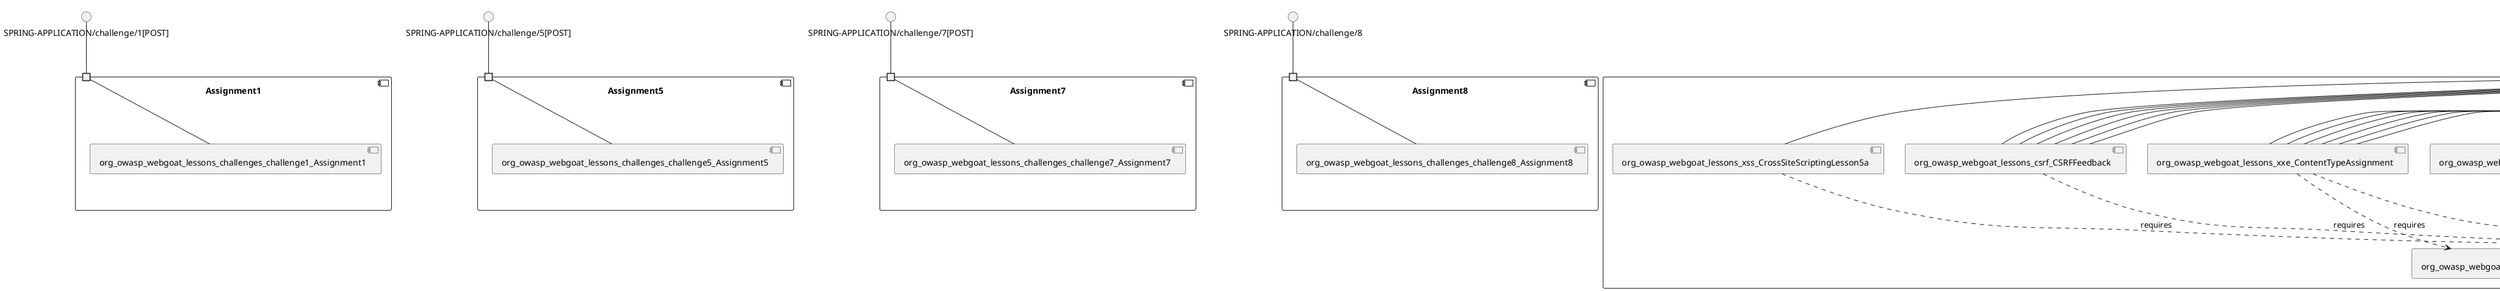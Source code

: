 @startuml
skinparam fixCircleLabelOverlapping true
component "Assignment1\n\n\n\n\n\n" {
[org_owasp_webgoat_lessons_challenges_challenge1_Assignment1]
portin " " as Assignment1.requires.SPRING_APPLICATION_challenge_1_POST_
"Assignment1.requires.SPRING_APPLICATION_challenge_1_POST_"--[org_owasp_webgoat_lessons_challenges_challenge1_Assignment1]
}
interface "SPRING-APPLICATION/challenge/1[POST]" as interface.SPRING_APPLICATION_challenge_1_POST_
interface.SPRING_APPLICATION_challenge_1_POST_--"Assignment1.requires.SPRING_APPLICATION_challenge_1_POST_"
component "Assignment5\n\n\n\n\n\n" {
[org_owasp_webgoat_lessons_challenges_challenge5_Assignment5]
portin " " as Assignment5.requires.SPRING_APPLICATION_challenge_5_POST_
"Assignment5.requires.SPRING_APPLICATION_challenge_5_POST_"--[org_owasp_webgoat_lessons_challenges_challenge5_Assignment5]
}
interface "SPRING-APPLICATION/challenge/5[POST]" as interface.SPRING_APPLICATION_challenge_5_POST_
interface.SPRING_APPLICATION_challenge_5_POST_--"Assignment5.requires.SPRING_APPLICATION_challenge_5_POST_"
component "Assignment7\n\n\n\n\n\n" {
[org_owasp_webgoat_lessons_challenges_challenge7_Assignment7]
portin " " as Assignment7.requires.SPRING_APPLICATION_challenge_7_POST_
"Assignment7.requires.SPRING_APPLICATION_challenge_7_POST_"--[org_owasp_webgoat_lessons_challenges_challenge7_Assignment7]
}
interface "SPRING-APPLICATION/challenge/7[POST]" as interface.SPRING_APPLICATION_challenge_7_POST_
interface.SPRING_APPLICATION_challenge_7_POST_--"Assignment7.requires.SPRING_APPLICATION_challenge_7_POST_"
component "Assignment8\n\n\n\n\n\n" {
[org_owasp_webgoat_lessons_challenges_challenge8_Assignment8]
portin " " as Assignment8.requires.SPRING_APPLICATION_challenge_8
"Assignment8.requires.SPRING_APPLICATION_challenge_8"--[org_owasp_webgoat_lessons_challenges_challenge8_Assignment8]
}
interface "SPRING-APPLICATION/challenge/8" as interface.SPRING_APPLICATION_challenge_8
interface.SPRING_APPLICATION_challenge_8--"Assignment8.requires.SPRING_APPLICATION_challenge_8"
component "BlindSendFileAssignment\n\n\n\n\n\n" {
[org_owasp_webgoat_lessons_xxe_BlindSendFileAssignment]
portin " " as BlindSendFileAssignment.requires.SPRING_APPLICATION__POST_
"BlindSendFileAssignment.requires.SPRING_APPLICATION__POST_"--[org_owasp_webgoat_lessons_xxe_BlindSendFileAssignment]
}
interface "SPRING-APPLICATION/[POST]" as interface.SPRING_APPLICATION__POST_
interface.SPRING_APPLICATION__POST_--"BlindSendFileAssignment.requires.SPRING_APPLICATION__POST_"
component "BypassRestrictionsFieldRestrictions\n\n\n\n\n\n" {
[org_owasp_webgoat_lessons_bypassrestrictions_BypassRestrictionsFieldRestrictions]
portin " " as BypassRestrictionsFieldRestrictions.requires.SPRING_APPLICATION_BypassRestrictions_FieldRestrictions_POST_
"BypassRestrictionsFieldRestrictions.requires.SPRING_APPLICATION_BypassRestrictions_FieldRestrictions_POST_"--[org_owasp_webgoat_lessons_bypassrestrictions_BypassRestrictionsFieldRestrictions]
}
interface "SPRING-APPLICATION/BypassRestrictions/FieldRestrictions[POST]" as interface.SPRING_APPLICATION_BypassRestrictions_FieldRestrictions_POST_
interface.SPRING_APPLICATION_BypassRestrictions_FieldRestrictions_POST_--"BypassRestrictionsFieldRestrictions.requires.SPRING_APPLICATION_BypassRestrictions_FieldRestrictions_POST_"
component "BypassRestrictionsFrontendValidation\n\n\n\n\n\n" {
[org_owasp_webgoat_lessons_bypassrestrictions_BypassRestrictionsFrontendValidation]
portin " " as BypassRestrictionsFrontendValidation.requires.SPRING_APPLICATION_BypassRestrictions_frontendValidation_POST_
"BypassRestrictionsFrontendValidation.requires.SPRING_APPLICATION_BypassRestrictions_frontendValidation_POST_"--[org_owasp_webgoat_lessons_bypassrestrictions_BypassRestrictionsFrontendValidation]
}
interface "SPRING-APPLICATION/BypassRestrictions/frontendValidation[POST]" as interface.SPRING_APPLICATION_BypassRestrictions_frontendValidation_POST_
interface.SPRING_APPLICATION_BypassRestrictions_frontendValidation_POST_--"BypassRestrictionsFrontendValidation.requires.SPRING_APPLICATION_BypassRestrictions_frontendValidation_POST_"
component "CIAQuiz\n\n\n\n\n\n" {
[org_owasp_webgoat_lessons_cia_CIAQuiz]
portin " " as CIAQuiz.requires.SPRING_APPLICATION_cia_quiz
"CIAQuiz.requires.SPRING_APPLICATION_cia_quiz"--[org_owasp_webgoat_lessons_cia_CIAQuiz]
}
interface "SPRING-APPLICATION/cia/quiz" as interface.SPRING_APPLICATION_cia_quiz
interface.SPRING_APPLICATION_cia_quiz--"CIAQuiz.requires.SPRING_APPLICATION_cia_quiz"
component "ClientSideFilteringAssignment\n\n\n\n\n\n" {
[org_owasp_webgoat_lessons_clientsidefiltering_ClientSideFilteringAssignment]
portin " " as ClientSideFilteringAssignment.requires.SPRING_APPLICATION_clientSideFiltering_attack1_POST_
"ClientSideFilteringAssignment.requires.SPRING_APPLICATION_clientSideFiltering_attack1_POST_"--[org_owasp_webgoat_lessons_clientsidefiltering_ClientSideFilteringAssignment]
}
interface "SPRING-APPLICATION/clientSideFiltering/attack1[POST]" as interface.SPRING_APPLICATION_clientSideFiltering_attack1_POST_
interface.SPRING_APPLICATION_clientSideFiltering_attack1_POST_--"ClientSideFilteringAssignment.requires.SPRING_APPLICATION_clientSideFiltering_attack1_POST_"
component "ClientSideFilteringFreeAssignment\n\n\n\n\n\n" {
[org_owasp_webgoat_lessons_clientsidefiltering_ClientSideFilteringFreeAssignment]
portin " " as ClientSideFilteringFreeAssignment.requires.SPRING_APPLICATION_clientSideFiltering_getItForFree_POST_
"ClientSideFilteringFreeAssignment.requires.SPRING_APPLICATION_clientSideFiltering_getItForFree_POST_"--[org_owasp_webgoat_lessons_clientsidefiltering_ClientSideFilteringFreeAssignment]
}
interface "SPRING-APPLICATION/clientSideFiltering/getItForFree[POST]" as interface.SPRING_APPLICATION_clientSideFiltering_getItForFree_POST_
interface.SPRING_APPLICATION_clientSideFiltering_getItForFree_POST_--"ClientSideFilteringFreeAssignment.requires.SPRING_APPLICATION_clientSideFiltering_getItForFree_POST_"
component "CommentsEndpoint\n\n\n\n\n\n" {
[org_owasp_webgoat_lessons_xxe_CommentsEndpoint]
portin " " as CommentsEndpoint.requires.SPRING_APPLICATION_xxe_comments_GET_
"CommentsEndpoint.requires.SPRING_APPLICATION_xxe_comments_GET_"--[org_owasp_webgoat_lessons_xxe_CommentsEndpoint]
}
interface "SPRING-APPLICATION/xxe/comments[GET]" as interface.SPRING_APPLICATION_xxe_comments_GET_
interface.SPRING_APPLICATION_xxe_comments_GET_--"CommentsEndpoint.requires.SPRING_APPLICATION_xxe_comments_GET_"
component "CrossSiteScriptingLesson1\n\n\n\n\n\n" {
[org_owasp_webgoat_lessons_xss_CrossSiteScriptingLesson1]
portin " " as CrossSiteScriptingLesson1.requires.SPRING_APPLICATION_CrossSiteScripting_attack1_POST_
"CrossSiteScriptingLesson1.requires.SPRING_APPLICATION_CrossSiteScripting_attack1_POST_"--[org_owasp_webgoat_lessons_xss_CrossSiteScriptingLesson1]
}
interface "SPRING-APPLICATION/CrossSiteScripting/attack1[POST]" as interface.SPRING_APPLICATION_CrossSiteScripting_attack1_POST_
interface.SPRING_APPLICATION_CrossSiteScripting_attack1_POST_--"CrossSiteScriptingLesson1.requires.SPRING_APPLICATION_CrossSiteScripting_attack1_POST_"
component "CrossSiteScriptingLesson3\n\n\n\n\n\n" {
[org_owasp_webgoat_lessons_xss_CrossSiteScriptingLesson3]
portin " " as CrossSiteScriptingLesson3.requires.SPRING_APPLICATION_CrossSiteScripting_attack3_POST_
"CrossSiteScriptingLesson3.requires.SPRING_APPLICATION_CrossSiteScripting_attack3_POST_"--[org_owasp_webgoat_lessons_xss_CrossSiteScriptingLesson3]
}
interface "SPRING-APPLICATION/CrossSiteScripting/attack3[POST]" as interface.SPRING_APPLICATION_CrossSiteScripting_attack3_POST_
interface.SPRING_APPLICATION_CrossSiteScripting_attack3_POST_--"CrossSiteScriptingLesson3.requires.SPRING_APPLICATION_CrossSiteScripting_attack3_POST_"
component "CrossSiteScriptingLesson4\n\n\n\n\n\n" {
[org_owasp_webgoat_lessons_xss_CrossSiteScriptingLesson4]
portin " " as CrossSiteScriptingLesson4.requires.SPRING_APPLICATION_CrossSiteScripting_attack4_POST_
"CrossSiteScriptingLesson4.requires.SPRING_APPLICATION_CrossSiteScripting_attack4_POST_"--[org_owasp_webgoat_lessons_xss_CrossSiteScriptingLesson4]
}
interface "SPRING-APPLICATION/CrossSiteScripting/attack4[POST]" as interface.SPRING_APPLICATION_CrossSiteScripting_attack4_POST_
interface.SPRING_APPLICATION_CrossSiteScripting_attack4_POST_--"CrossSiteScriptingLesson4.requires.SPRING_APPLICATION_CrossSiteScripting_attack4_POST_"
component "CrossSiteScriptingLesson5a\n\n\n\n\n\n" {
[org_owasp_webgoat_lessons_idor_IDOREditOtherProfile]
[org_owasp_webgoat_container_session_WebSession]
[org_owasp_webgoat_lessons_xxe_SimpleXXE]
[org_owasp_webgoat_lessons_idor_IDORViewOtherProfile]
[org_owasp_webgoat_lessons_xss_CrossSiteScriptingLesson6a]
[org_owasp_webgoat_lessons_authbypass_VerifyAccount]
[org_owasp_webgoat_lessons_idor_IDORViewOwnProfileAltUrl]
[org_owasp_webgoat_lessons_csrf_CSRFGetFlag]
[org_owasp_webgoat_lessons_xxe_CommentsCache]
[org_owasp_webgoat_container_i18n_PluginMessages]
[org_owasp_webgoat_lessons_csrf_CSRFFeedback]
[org_owasp_webgoat_lessons_csrf_ForgedReviews]
[org_owasp_webgoat_lessons_idor_IDORViewOwnProfile]
[org_owasp_webgoat_lessons_xss_stored_StoredXssComments]
[org_owasp_webgoat_container_session_UserSessionData]
[org_owasp_webgoat_lessons_lessontemplate_SampleAttack]
[org_owasp_webgoat_lessons_xxe_ContentTypeAssignment]
[org_owasp_webgoat_lessons_csrf_CSRFConfirmFlag1]
[org_owasp_webgoat_lessons_xss_CrossSiteScriptingLesson5a]
portin " " as CrossSiteScriptingLesson5a.requires.SPRING_APPLICATION_CrossSiteScripting_attack5a_GET_
portin " " as CrossSiteScriptingLesson5a.requires.SPRING_APPLICATION__POST_
portin " " as CrossSiteScriptingLesson5a.requires.SPRING_APPLICATION__GET_
portin " " as CrossSiteScriptingLesson5a.requires.SPRING_APPLICATION_IDOR_profile_alt_path_POST_
portin " " as CrossSiteScriptingLesson5a.requires.SPRING_APPLICATION_lesson_template
portin " " as CrossSiteScriptingLesson5a.requires.SPRING_APPLICATION__PUT_
portin " " as CrossSiteScriptingLesson5a.requires.SPRING_APPLICATION_CrossSiteScripting_attack6a_POST_
[org_owasp_webgoat_lessons_csrf_CSRFGetFlag]..>[org_owasp_webgoat_container_i18n_PluginMessages] : requires
[org_owasp_webgoat_lessons_idor_IDOREditOtherProfile]..>[org_owasp_webgoat_container_session_UserSessionData] : requires
[org_owasp_webgoat_lessons_idor_IDORViewOtherProfile]..>[org_owasp_webgoat_container_session_UserSessionData] : requires
[org_owasp_webgoat_lessons_xss_CrossSiteScriptingLesson6a]..>[org_owasp_webgoat_container_session_UserSessionData] : requires
[org_owasp_webgoat_lessons_authbypass_VerifyAccount]..>[org_owasp_webgoat_container_session_UserSessionData] : requires
[org_owasp_webgoat_lessons_idor_IDORViewOwnProfileAltUrl]..>[org_owasp_webgoat_container_session_UserSessionData] : requires
[org_owasp_webgoat_lessons_csrf_CSRFGetFlag]..>[org_owasp_webgoat_container_session_UserSessionData] : requires
[org_owasp_webgoat_lessons_csrf_CSRFFeedback]..>[org_owasp_webgoat_container_session_UserSessionData] : requires
[org_owasp_webgoat_lessons_idor_IDORViewOwnProfile]..>[org_owasp_webgoat_container_session_UserSessionData] : requires
[org_owasp_webgoat_lessons_lessontemplate_SampleAttack]..>[org_owasp_webgoat_container_session_UserSessionData] : requires
[org_owasp_webgoat_lessons_csrf_CSRFConfirmFlag1]..>[org_owasp_webgoat_container_session_UserSessionData] : requires
[org_owasp_webgoat_lessons_xss_CrossSiteScriptingLesson5a]..>[org_owasp_webgoat_container_session_UserSessionData] : requires
[org_owasp_webgoat_lessons_authbypass_VerifyAccount]..>[org_owasp_webgoat_container_session_WebSession] : requires
[org_owasp_webgoat_lessons_csrf_ForgedReviews]..>[org_owasp_webgoat_container_session_WebSession] : requires
[org_owasp_webgoat_lessons_xss_stored_StoredXssComments]..>[org_owasp_webgoat_container_session_WebSession] : requires
[org_owasp_webgoat_lessons_xxe_ContentTypeAssignment]..>[org_owasp_webgoat_container_session_WebSession] : requires
[org_owasp_webgoat_lessons_xxe_SimpleXXE]..>[org_owasp_webgoat_lessons_xxe_CommentsCache] : requires
[org_owasp_webgoat_lessons_xxe_ContentTypeAssignment]..>[org_owasp_webgoat_lessons_xxe_CommentsCache] : requires
"CrossSiteScriptingLesson5a.requires.SPRING_APPLICATION__POST_"--[org_owasp_webgoat_lessons_xxe_SimpleXXE]
"CrossSiteScriptingLesson5a.requires.SPRING_APPLICATION__POST_"--[org_owasp_webgoat_lessons_authbypass_VerifyAccount]
"CrossSiteScriptingLesson5a.requires.SPRING_APPLICATION__POST_"--[org_owasp_webgoat_lessons_csrf_CSRFGetFlag]
"CrossSiteScriptingLesson5a.requires.SPRING_APPLICATION__POST_"--[org_owasp_webgoat_lessons_csrf_CSRFFeedback]
"CrossSiteScriptingLesson5a.requires.SPRING_APPLICATION__POST_"--[org_owasp_webgoat_lessons_xxe_ContentTypeAssignment]
"CrossSiteScriptingLesson5a.requires.SPRING_APPLICATION__POST_"--[org_owasp_webgoat_lessons_csrf_CSRFConfirmFlag1]
"CrossSiteScriptingLesson5a.requires.SPRING_APPLICATION_IDOR_profile_alt_path_POST_"--[org_owasp_webgoat_lessons_idor_IDORViewOwnProfileAltUrl]
"CrossSiteScriptingLesson5a.requires.SPRING_APPLICATION__POST_"--[org_owasp_webgoat_lessons_xxe_SimpleXXE]
"CrossSiteScriptingLesson5a.requires.SPRING_APPLICATION__POST_"--[org_owasp_webgoat_lessons_authbypass_VerifyAccount]
"CrossSiteScriptingLesson5a.requires.SPRING_APPLICATION__POST_"--[org_owasp_webgoat_lessons_csrf_CSRFGetFlag]
"CrossSiteScriptingLesson5a.requires.SPRING_APPLICATION__POST_"--[org_owasp_webgoat_lessons_csrf_CSRFFeedback]
"CrossSiteScriptingLesson5a.requires.SPRING_APPLICATION__POST_"--[org_owasp_webgoat_lessons_xxe_ContentTypeAssignment]
"CrossSiteScriptingLesson5a.requires.SPRING_APPLICATION__POST_"--[org_owasp_webgoat_lessons_csrf_CSRFConfirmFlag1]
"CrossSiteScriptingLesson5a.requires.SPRING_APPLICATION__GET_"--[org_owasp_webgoat_lessons_idor_IDORViewOtherProfile]
"CrossSiteScriptingLesson5a.requires.SPRING_APPLICATION__GET_"--[org_owasp_webgoat_lessons_csrf_ForgedReviews]
"CrossSiteScriptingLesson5a.requires.SPRING_APPLICATION__GET_"--[org_owasp_webgoat_lessons_idor_IDORViewOwnProfile]
"CrossSiteScriptingLesson5a.requires.SPRING_APPLICATION__GET_"--[org_owasp_webgoat_lessons_xss_stored_StoredXssComments]
"CrossSiteScriptingLesson5a.requires.SPRING_APPLICATION__GET_"--[org_owasp_webgoat_lessons_idor_IDORViewOtherProfile]
"CrossSiteScriptingLesson5a.requires.SPRING_APPLICATION__GET_"--[org_owasp_webgoat_lessons_csrf_ForgedReviews]
"CrossSiteScriptingLesson5a.requires.SPRING_APPLICATION__GET_"--[org_owasp_webgoat_lessons_idor_IDORViewOwnProfile]
"CrossSiteScriptingLesson5a.requires.SPRING_APPLICATION__GET_"--[org_owasp_webgoat_lessons_xss_stored_StoredXssComments]
"CrossSiteScriptingLesson5a.requires.SPRING_APPLICATION_lesson_template"--[org_owasp_webgoat_lessons_lessontemplate_SampleAttack]
"CrossSiteScriptingLesson5a.requires.SPRING_APPLICATION__GET_"--[org_owasp_webgoat_lessons_idor_IDORViewOtherProfile]
"CrossSiteScriptingLesson5a.requires.SPRING_APPLICATION__GET_"--[org_owasp_webgoat_lessons_csrf_ForgedReviews]
"CrossSiteScriptingLesson5a.requires.SPRING_APPLICATION__GET_"--[org_owasp_webgoat_lessons_idor_IDORViewOwnProfile]
"CrossSiteScriptingLesson5a.requires.SPRING_APPLICATION__GET_"--[org_owasp_webgoat_lessons_xss_stored_StoredXssComments]
"CrossSiteScriptingLesson5a.requires.SPRING_APPLICATION__POST_"--[org_owasp_webgoat_lessons_xxe_SimpleXXE]
"CrossSiteScriptingLesson5a.requires.SPRING_APPLICATION__POST_"--[org_owasp_webgoat_lessons_authbypass_VerifyAccount]
"CrossSiteScriptingLesson5a.requires.SPRING_APPLICATION__POST_"--[org_owasp_webgoat_lessons_csrf_CSRFGetFlag]
"CrossSiteScriptingLesson5a.requires.SPRING_APPLICATION__POST_"--[org_owasp_webgoat_lessons_csrf_CSRFFeedback]
"CrossSiteScriptingLesson5a.requires.SPRING_APPLICATION__POST_"--[org_owasp_webgoat_lessons_xxe_ContentTypeAssignment]
"CrossSiteScriptingLesson5a.requires.SPRING_APPLICATION__POST_"--[org_owasp_webgoat_lessons_csrf_CSRFConfirmFlag1]
"CrossSiteScriptingLesson5a.requires.SPRING_APPLICATION__POST_"--[org_owasp_webgoat_lessons_xxe_SimpleXXE]
"CrossSiteScriptingLesson5a.requires.SPRING_APPLICATION__POST_"--[org_owasp_webgoat_lessons_authbypass_VerifyAccount]
"CrossSiteScriptingLesson5a.requires.SPRING_APPLICATION__POST_"--[org_owasp_webgoat_lessons_csrf_CSRFGetFlag]
"CrossSiteScriptingLesson5a.requires.SPRING_APPLICATION__POST_"--[org_owasp_webgoat_lessons_csrf_CSRFFeedback]
"CrossSiteScriptingLesson5a.requires.SPRING_APPLICATION__POST_"--[org_owasp_webgoat_lessons_xxe_ContentTypeAssignment]
"CrossSiteScriptingLesson5a.requires.SPRING_APPLICATION__POST_"--[org_owasp_webgoat_lessons_csrf_CSRFConfirmFlag1]
"CrossSiteScriptingLesson5a.requires.SPRING_APPLICATION_CrossSiteScripting_attack6a_POST_"--[org_owasp_webgoat_lessons_xss_CrossSiteScriptingLesson6a]
"CrossSiteScriptingLesson5a.requires.SPRING_APPLICATION__PUT_"--[org_owasp_webgoat_lessons_idor_IDOREditOtherProfile]
"CrossSiteScriptingLesson5a.requires.SPRING_APPLICATION__GET_"--[org_owasp_webgoat_lessons_idor_IDORViewOtherProfile]
"CrossSiteScriptingLesson5a.requires.SPRING_APPLICATION__GET_"--[org_owasp_webgoat_lessons_csrf_ForgedReviews]
"CrossSiteScriptingLesson5a.requires.SPRING_APPLICATION__GET_"--[org_owasp_webgoat_lessons_idor_IDORViewOwnProfile]
"CrossSiteScriptingLesson5a.requires.SPRING_APPLICATION__GET_"--[org_owasp_webgoat_lessons_xss_stored_StoredXssComments]
"CrossSiteScriptingLesson5a.requires.SPRING_APPLICATION_CrossSiteScripting_attack5a_GET_"--[org_owasp_webgoat_lessons_xss_CrossSiteScriptingLesson5a]
"CrossSiteScriptingLesson5a.requires.SPRING_APPLICATION__POST_"--[org_owasp_webgoat_lessons_xxe_SimpleXXE]
"CrossSiteScriptingLesson5a.requires.SPRING_APPLICATION__POST_"--[org_owasp_webgoat_lessons_authbypass_VerifyAccount]
"CrossSiteScriptingLesson5a.requires.SPRING_APPLICATION__POST_"--[org_owasp_webgoat_lessons_csrf_CSRFGetFlag]
"CrossSiteScriptingLesson5a.requires.SPRING_APPLICATION__POST_"--[org_owasp_webgoat_lessons_csrf_CSRFFeedback]
"CrossSiteScriptingLesson5a.requires.SPRING_APPLICATION__POST_"--[org_owasp_webgoat_lessons_xxe_ContentTypeAssignment]
"CrossSiteScriptingLesson5a.requires.SPRING_APPLICATION__POST_"--[org_owasp_webgoat_lessons_csrf_CSRFConfirmFlag1]
"CrossSiteScriptingLesson5a.requires.SPRING_APPLICATION__POST_"--[org_owasp_webgoat_lessons_xxe_SimpleXXE]
"CrossSiteScriptingLesson5a.requires.SPRING_APPLICATION__POST_"--[org_owasp_webgoat_lessons_authbypass_VerifyAccount]
"CrossSiteScriptingLesson5a.requires.SPRING_APPLICATION__POST_"--[org_owasp_webgoat_lessons_csrf_CSRFGetFlag]
"CrossSiteScriptingLesson5a.requires.SPRING_APPLICATION__POST_"--[org_owasp_webgoat_lessons_csrf_CSRFFeedback]
"CrossSiteScriptingLesson5a.requires.SPRING_APPLICATION__POST_"--[org_owasp_webgoat_lessons_xxe_ContentTypeAssignment]
"CrossSiteScriptingLesson5a.requires.SPRING_APPLICATION__POST_"--[org_owasp_webgoat_lessons_csrf_CSRFConfirmFlag1]
}
interface "SPRING-APPLICATION/[POST]" as interface.SPRING_APPLICATION__POST_
interface.SPRING_APPLICATION__POST_--"CrossSiteScriptingLesson5a.requires.SPRING_APPLICATION__POST_"
interface "SPRING-APPLICATION/IDOR/profile/alt-path[POST]" as interface.SPRING_APPLICATION_IDOR_profile_alt_path_POST_
interface.SPRING_APPLICATION_IDOR_profile_alt_path_POST_--"CrossSiteScriptingLesson5a.requires.SPRING_APPLICATION_IDOR_profile_alt_path_POST_"
interface "SPRING-APPLICATION/[GET]" as interface.SPRING_APPLICATION__GET_
interface.SPRING_APPLICATION__GET_--"CrossSiteScriptingLesson5a.requires.SPRING_APPLICATION__GET_"
interface "SPRING-APPLICATION/lesson-template" as interface.SPRING_APPLICATION_lesson_template
interface.SPRING_APPLICATION_lesson_template--"CrossSiteScriptingLesson5a.requires.SPRING_APPLICATION_lesson_template"
interface "SPRING-APPLICATION/CrossSiteScripting/attack6a[POST]" as interface.SPRING_APPLICATION_CrossSiteScripting_attack6a_POST_
interface.SPRING_APPLICATION_CrossSiteScripting_attack6a_POST_--"CrossSiteScriptingLesson5a.requires.SPRING_APPLICATION_CrossSiteScripting_attack6a_POST_"
interface "SPRING-APPLICATION/[PUT]" as interface.SPRING_APPLICATION__PUT_
interface.SPRING_APPLICATION__PUT_--"CrossSiteScriptingLesson5a.requires.SPRING_APPLICATION__PUT_"
interface "SPRING-APPLICATION/CrossSiteScripting/attack5a[GET]" as interface.SPRING_APPLICATION_CrossSiteScripting_attack5a_GET_
interface.SPRING_APPLICATION_CrossSiteScripting_attack5a_GET_--"CrossSiteScriptingLesson5a.requires.SPRING_APPLICATION_CrossSiteScripting_attack5a_GET_"
component "CrossSiteScriptingQuiz\n\n\n\n\n\n" {
[org_owasp_webgoat_lessons_xss_CrossSiteScriptingQuiz]
portin " " as CrossSiteScriptingQuiz.requires.SPRING_APPLICATION_CrossSiteScripting_quiz
"CrossSiteScriptingQuiz.requires.SPRING_APPLICATION_CrossSiteScripting_quiz"--[org_owasp_webgoat_lessons_xss_CrossSiteScriptingQuiz]
}
interface "SPRING-APPLICATION/CrossSiteScripting/quiz" as interface.SPRING_APPLICATION_CrossSiteScripting_quiz
interface.SPRING_APPLICATION_CrossSiteScripting_quiz--"CrossSiteScriptingQuiz.requires.SPRING_APPLICATION_CrossSiteScripting_quiz"
component "DOMCrossSiteScripting\n\n\n\n\n\n" {
[org_owasp_webgoat_lessons_xss_DOMCrossSiteScripting]
portin " " as DOMCrossSiteScripting.requires.SPRING_APPLICATION_CrossSiteScripting_phone_home_xss_POST_
"DOMCrossSiteScripting.requires.SPRING_APPLICATION_CrossSiteScripting_phone_home_xss_POST_"--[org_owasp_webgoat_lessons_xss_DOMCrossSiteScripting]
}
interface "SPRING-APPLICATION/CrossSiteScripting/phone-home-xss[POST]" as interface.SPRING_APPLICATION_CrossSiteScripting_phone_home_xss_POST_
interface.SPRING_APPLICATION_CrossSiteScripting_phone_home_xss_POST_--"DOMCrossSiteScripting.requires.SPRING_APPLICATION_CrossSiteScripting_phone_home_xss_POST_"
component "DOMCrossSiteScriptingVerifier\n\n\n\n\n\n" {
[org_owasp_webgoat_lessons_xss_DOMCrossSiteScriptingVerifier]
portin " " as DOMCrossSiteScriptingVerifier.requires.SPRING_APPLICATION_CrossSiteScripting_dom_follow_up_POST_
"DOMCrossSiteScriptingVerifier.requires.SPRING_APPLICATION_CrossSiteScripting_dom_follow_up_POST_"--[org_owasp_webgoat_lessons_xss_DOMCrossSiteScriptingVerifier]
}
interface "SPRING-APPLICATION/CrossSiteScripting/dom-follow-up[POST]" as interface.SPRING_APPLICATION_CrossSiteScripting_dom_follow_up_POST_
interface.SPRING_APPLICATION_CrossSiteScripting_dom_follow_up_POST_--"DOMCrossSiteScriptingVerifier.requires.SPRING_APPLICATION_CrossSiteScripting_dom_follow_up_POST_"
component "EncodingAssignment\n\n\n\n\n\n" {
[org_owasp_webgoat_lessons_cryptography_EncodingAssignment]
portin " " as EncodingAssignment.requires.SPRING_APPLICATION__GET_
"EncodingAssignment.requires.SPRING_APPLICATION__GET_"--[org_owasp_webgoat_lessons_cryptography_EncodingAssignment]
}
interface "SPRING-APPLICATION/[GET]" as interface.SPRING_APPLICATION__GET_
interface.SPRING_APPLICATION__GET_--"EncodingAssignment.requires.SPRING_APPLICATION__GET_"
component "EnvironmentService\n\n\n\n\n\n" {
[org_owasp_webgoat_container_service_EnvironmentService]
portin " " as EnvironmentService.requires.SPRING_APPLICATION_server_directory_GET_
"EnvironmentService.requires.SPRING_APPLICATION_server_directory_GET_"--[org_owasp_webgoat_container_service_EnvironmentService]
}
interface "SPRING-APPLICATION/server-directory[GET]" as interface.SPRING_APPLICATION_server_directory_GET_
interface.SPRING_APPLICATION_server_directory_GET_--"EnvironmentService.requires.SPRING_APPLICATION_server_directory_GET_"
component "FileServer\n\n\n\n\n\n" {
[org_owasp_webgoat_webwolf_FileServer]
portin " " as FileServer.requires.SPRING_APPLICATION_
"FileServer.requires.SPRING_APPLICATION_"--[org_owasp_webgoat_webwolf_FileServer]
}
interface "SPRING-APPLICATION/" as interface.SPRING_APPLICATION_
interface.SPRING_APPLICATION_--"FileServer.requires.SPRING_APPLICATION_"
component "FlagController\n\n\n\n\n\n" {
[org_owasp_webgoat_lessons_challenges_FlagController]
portin " " as FlagController.requires.SPRING_APPLICATION__POST_
"FlagController.requires.SPRING_APPLICATION__POST_"--[org_owasp_webgoat_lessons_challenges_FlagController]
}
interface "SPRING-APPLICATION/[POST]" as interface.SPRING_APPLICATION__POST_
interface.SPRING_APPLICATION__POST_--"FlagController.requires.SPRING_APPLICATION__POST_"
component "HammerHead\n\n\n\n\n\n" {
[org_owasp_webgoat_container_HammerHead]
portin " " as HammerHead.requires.SPRING_APPLICATION_
"HammerHead.requires.SPRING_APPLICATION_"--[org_owasp_webgoat_container_HammerHead]
}
interface "SPRING-APPLICATION/" as interface.SPRING_APPLICATION_
interface.SPRING_APPLICATION_--"HammerHead.requires.SPRING_APPLICATION_"
component "HashingAssignment\n\n\n\n\n\n" {
[org_owasp_webgoat_lessons_cryptography_HashingAssignment]
portin " " as HashingAssignment.requires.SPRING_APPLICATION_
"HashingAssignment.requires.SPRING_APPLICATION_"--[org_owasp_webgoat_lessons_cryptography_HashingAssignment]
}
interface "SPRING-APPLICATION/" as interface.SPRING_APPLICATION_
interface.SPRING_APPLICATION_--"HashingAssignment.requires.SPRING_APPLICATION_"
component "HijackSessionAssignment\n\n\n\n\n\n" {
[org_owasp_webgoat_lessons_hijacksession_HijackSessionAssignment]
[org_owasp_webgoat_lessons_hijacksession_cas_HijackSessionAuthenticationProvider]
portin " " as HijackSessionAssignment.requires.SPRING_APPLICATION__POST_
[org_owasp_webgoat_lessons_hijacksession_HijackSessionAssignment]..>[org_owasp_webgoat_lessons_hijacksession_cas_HijackSessionAuthenticationProvider] : requires
"HijackSessionAssignment.requires.SPRING_APPLICATION__POST_"--[org_owasp_webgoat_lessons_hijacksession_HijackSessionAssignment]
}
interface "SPRING-APPLICATION/[POST]" as interface.SPRING_APPLICATION__POST_
interface.SPRING_APPLICATION__POST_--"HijackSessionAssignment.requires.SPRING_APPLICATION__POST_"
component "HintService\n\n\n\n\n\n" {
[org_owasp_webgoat_container_service_HintService]
portin " " as HintService.requires.SPRING_APPLICATION__GET_
"HintService.requires.SPRING_APPLICATION__GET_"--[org_owasp_webgoat_container_service_HintService]
}
interface "SPRING-APPLICATION/[GET]" as interface.SPRING_APPLICATION__GET_
interface.SPRING_APPLICATION__GET_--"HintService.requires.SPRING_APPLICATION__GET_"
component "HtmlTamperingTask\n\n\n\n\n\n" {
[org_owasp_webgoat_lessons_htmltampering_HtmlTamperingTask]
portin " " as HtmlTamperingTask.requires.SPRING_APPLICATION_HtmlTampering_task_POST_
"HtmlTamperingTask.requires.SPRING_APPLICATION_HtmlTampering_task_POST_"--[org_owasp_webgoat_lessons_htmltampering_HtmlTamperingTask]
}
interface "SPRING-APPLICATION/HtmlTampering/task[POST]" as interface.SPRING_APPLICATION_HtmlTampering_task_POST_
interface.SPRING_APPLICATION_HtmlTampering_task_POST_--"HtmlTamperingTask.requires.SPRING_APPLICATION_HtmlTampering_task_POST_"
component "HttpBasicsInterceptRequest\n\n\n\n\n\n" {
[org_owasp_webgoat_lessons_httpproxies_HttpBasicsInterceptRequest]
portin " " as HttpBasicsInterceptRequest.requires.SPRING_APPLICATION_
"HttpBasicsInterceptRequest.requires.SPRING_APPLICATION_"--[org_owasp_webgoat_lessons_httpproxies_HttpBasicsInterceptRequest]
}
interface "SPRING-APPLICATION/" as interface.SPRING_APPLICATION_
interface.SPRING_APPLICATION_--"HttpBasicsInterceptRequest.requires.SPRING_APPLICATION_"
component "HttpBasicsLesson\n\n\n\n\n\n" {
[org_owasp_webgoat_lessons_httpbasics_HttpBasicsLesson]
portin " " as HttpBasicsLesson.requires.SPRING_APPLICATION_HttpBasics_attack1_POST_
"HttpBasicsLesson.requires.SPRING_APPLICATION_HttpBasics_attack1_POST_"--[org_owasp_webgoat_lessons_httpbasics_HttpBasicsLesson]
}
interface "SPRING-APPLICATION/HttpBasics/attack1[POST]" as interface.SPRING_APPLICATION_HttpBasics_attack1_POST_
interface.SPRING_APPLICATION_HttpBasics_attack1_POST_--"HttpBasicsLesson.requires.SPRING_APPLICATION_HttpBasics_attack1_POST_"
component "HttpBasicsQuiz\n\n\n\n\n\n" {
[org_owasp_webgoat_lessons_httpbasics_HttpBasicsQuiz]
portin " " as HttpBasicsQuiz.requires.SPRING_APPLICATION_HttpBasics_attack2_POST_
"HttpBasicsQuiz.requires.SPRING_APPLICATION_HttpBasics_attack2_POST_"--[org_owasp_webgoat_lessons_httpbasics_HttpBasicsQuiz]
}
interface "SPRING-APPLICATION/HttpBasics/attack2[POST]" as interface.SPRING_APPLICATION_HttpBasics_attack2_POST_
interface.SPRING_APPLICATION_HttpBasics_attack2_POST_--"HttpBasicsQuiz.requires.SPRING_APPLICATION_HttpBasics_attack2_POST_"
component "IDORDiffAttributes\n\n\n\n\n\n" {
[org_owasp_webgoat_lessons_idor_IDORDiffAttributes]
portin " " as IDORDiffAttributes.requires.SPRING_APPLICATION_IDOR_diff_attributes_POST_
"IDORDiffAttributes.requires.SPRING_APPLICATION_IDOR_diff_attributes_POST_"--[org_owasp_webgoat_lessons_idor_IDORDiffAttributes]
}
interface "SPRING-APPLICATION/IDOR/diff-attributes[POST]" as interface.SPRING_APPLICATION_IDOR_diff_attributes_POST_
interface.SPRING_APPLICATION_IDOR_diff_attributes_POST_--"IDORDiffAttributes.requires.SPRING_APPLICATION_IDOR_diff_attributes_POST_"
component "IDORLogin\n\n\n\n\n\n" {
[org_owasp_webgoat_lessons_idor_IDORLogin]
portin " " as IDORLogin.requires.SPRING_APPLICATION_IDOR_login_POST_
"IDORLogin.requires.SPRING_APPLICATION_IDOR_login_POST_"--[org_owasp_webgoat_lessons_idor_IDORLogin]
}
interface "SPRING-APPLICATION/IDOR/login[POST]" as interface.SPRING_APPLICATION_IDOR_login_POST_
interface.SPRING_APPLICATION_IDOR_login_POST_--"IDORLogin.requires.SPRING_APPLICATION_IDOR_login_POST_"
component "ImageServlet\n\n\n\n\n\n" {
[org_owasp_webgoat_lessons_challenges_challenge1_ImageServlet]
portin " " as ImageServlet.requires.SPRING_APPLICATION_challenge_logo
"ImageServlet.requires.SPRING_APPLICATION_challenge_logo"--[org_owasp_webgoat_lessons_challenges_challenge1_ImageServlet]
}
interface "SPRING-APPLICATION/challenge/logo" as interface.SPRING_APPLICATION_challenge_logo
interface.SPRING_APPLICATION_challenge_logo--"ImageServlet.requires.SPRING_APPLICATION_challenge_logo"
component "InsecureDeserializationTask\n\n\n\n\n\n" {
[org_owasp_webgoat_lessons_deserialization_InsecureDeserializationTask]
portin " " as InsecureDeserializationTask.requires.SPRING_APPLICATION_InsecureDeserialization_task_POST_
"InsecureDeserializationTask.requires.SPRING_APPLICATION_InsecureDeserialization_task_POST_"--[org_owasp_webgoat_lessons_deserialization_InsecureDeserializationTask]
}
interface "SPRING-APPLICATION/InsecureDeserialization/task[POST]" as interface.SPRING_APPLICATION_InsecureDeserialization_task_POST_
interface.SPRING_APPLICATION_InsecureDeserialization_task_POST_--"InsecureDeserializationTask.requires.SPRING_APPLICATION_InsecureDeserialization_task_POST_"
component "InsecureLoginTask\n\n\n\n\n\n" {
[org_owasp_webgoat_lessons_insecurelogin_InsecureLoginTask]
portin " " as InsecureLoginTask.requires.SPRING_APPLICATION_InsecureLogin
"InsecureLoginTask.requires.SPRING_APPLICATION_InsecureLogin"--[org_owasp_webgoat_lessons_insecurelogin_InsecureLoginTask]
}
interface "SPRING-APPLICATION/InsecureLogin" as interface.SPRING_APPLICATION_InsecureLogin
interface.SPRING_APPLICATION_InsecureLogin--"InsecureLoginTask.requires.SPRING_APPLICATION_InsecureLogin"
component "JWTController\n\n\n\n\n\n" {
[org_owasp_webgoat_webwolf_jwt_JWTController]
portin " " as JWTController.requires.SPRING_APPLICATION_jwt_GET_
"JWTController.requires.SPRING_APPLICATION_jwt_GET_"--[org_owasp_webgoat_webwolf_jwt_JWTController]
}
interface "SPRING-APPLICATION/jwt[GET]" as interface.SPRING_APPLICATION_jwt_GET_
interface.SPRING_APPLICATION_jwt_GET_--"JWTController.requires.SPRING_APPLICATION_jwt_GET_"
component "JWTDecodeEndpoint\n\n\n\n\n\n" {
[org_owasp_webgoat_lessons_jwt_JWTDecodeEndpoint]
portin " " as JWTDecodeEndpoint.requires.SPRING_APPLICATION_JWT_decode_POST_
"JWTDecodeEndpoint.requires.SPRING_APPLICATION_JWT_decode_POST_"--[org_owasp_webgoat_lessons_jwt_JWTDecodeEndpoint]
}
interface "SPRING-APPLICATION/JWT/decode[POST]" as interface.SPRING_APPLICATION_JWT_decode_POST_
interface.SPRING_APPLICATION_JWT_decode_POST_--"JWTDecodeEndpoint.requires.SPRING_APPLICATION_JWT_decode_POST_"
component "JWTHeaderJKUEndpoint\n\n\n\n\n\n" {
[org_owasp_webgoat_lessons_jwt_claimmisuse_JWTHeaderJKUEndpoint]
portin " " as JWTHeaderJKUEndpoint.requires.SPRING_APPLICATION_JWT_jku
"JWTHeaderJKUEndpoint.requires.SPRING_APPLICATION_JWT_jku"--[org_owasp_webgoat_lessons_jwt_claimmisuse_JWTHeaderJKUEndpoint]
}
interface "SPRING-APPLICATION/JWT/jku" as interface.SPRING_APPLICATION_JWT_jku
interface.SPRING_APPLICATION_JWT_jku--"JWTHeaderJKUEndpoint.requires.SPRING_APPLICATION_JWT_jku"
component "JWTHeaderKIDEndpoint\n\n\n\n\n\n" {
[org_owasp_webgoat_lessons_jwt_claimmisuse_JWTHeaderKIDEndpoint]
portin " " as JWTHeaderKIDEndpoint.requires.SPRING_APPLICATION_JWT_kid
"JWTHeaderKIDEndpoint.requires.SPRING_APPLICATION_JWT_kid"--[org_owasp_webgoat_lessons_jwt_claimmisuse_JWTHeaderKIDEndpoint]
}
interface "SPRING-APPLICATION/JWT/kid" as interface.SPRING_APPLICATION_JWT_kid
interface.SPRING_APPLICATION_JWT_kid--"JWTHeaderKIDEndpoint.requires.SPRING_APPLICATION_JWT_kid"
component "JWTQuiz\n\n\n\n\n\n" {
[org_owasp_webgoat_lessons_jwt_JWTQuiz]
portin " " as JWTQuiz.requires.SPRING_APPLICATION_JWT_quiz
"JWTQuiz.requires.SPRING_APPLICATION_JWT_quiz"--[org_owasp_webgoat_lessons_jwt_JWTQuiz]
}
interface "SPRING-APPLICATION/JWT/quiz" as interface.SPRING_APPLICATION_JWT_quiz
interface.SPRING_APPLICATION_JWT_quiz--"JWTQuiz.requires.SPRING_APPLICATION_JWT_quiz"
component "JWTRefreshEndpoint\n\n\n\n\n\n" {
[org_owasp_webgoat_lessons_jwt_JWTRefreshEndpoint]
portin " " as JWTRefreshEndpoint.requires.SPRING_APPLICATION_JWT_refresh
"JWTRefreshEndpoint.requires.SPRING_APPLICATION_JWT_refresh"--[org_owasp_webgoat_lessons_jwt_JWTRefreshEndpoint]
}
interface "SPRING-APPLICATION/JWT/refresh" as interface.SPRING_APPLICATION_JWT_refresh
interface.SPRING_APPLICATION_JWT_refresh--"JWTRefreshEndpoint.requires.SPRING_APPLICATION_JWT_refresh"
component "JWTSecretKeyEndpoint\n\n\n\n\n\n" {
[org_owasp_webgoat_lessons_jwt_JWTSecretKeyEndpoint]
portin " " as JWTSecretKeyEndpoint.requires.SPRING_APPLICATION_
"JWTSecretKeyEndpoint.requires.SPRING_APPLICATION_"--[org_owasp_webgoat_lessons_jwt_JWTSecretKeyEndpoint]
}
interface "SPRING-APPLICATION/" as interface.SPRING_APPLICATION_
interface.SPRING_APPLICATION_--"JWTSecretKeyEndpoint.requires.SPRING_APPLICATION_"
component "JWTVotesEndpoint\n\n\n\n\n\n" {
[org_owasp_webgoat_lessons_jwt_JWTVotesEndpoint]
portin " " as JWTVotesEndpoint.requires.SPRING_APPLICATION_JWT_votings
"JWTVotesEndpoint.requires.SPRING_APPLICATION_JWT_votings"--[org_owasp_webgoat_lessons_jwt_JWTVotesEndpoint]
}
interface "SPRING-APPLICATION/JWT/votings" as interface.SPRING_APPLICATION_JWT_votings
interface.SPRING_APPLICATION_JWT_votings--"JWTVotesEndpoint.requires.SPRING_APPLICATION_JWT_votings"
component "LabelDebugService\n\n\n\n\n\n" {
[org_owasp_webgoat_container_service_LabelDebugService]
portin " " as LabelDebugService.requires.SPRING_APPLICATION_
"LabelDebugService.requires.SPRING_APPLICATION_"--[org_owasp_webgoat_container_service_LabelDebugService]
}
interface "SPRING-APPLICATION/" as interface.SPRING_APPLICATION_
interface.SPRING_APPLICATION_--"LabelDebugService.requires.SPRING_APPLICATION_"
component "LabelService\n\n\n\n\n\n" {
[org_owasp_webgoat_container_service_LabelService]
portin " " as LabelService.requires.SPRING_APPLICATION__GET_
"LabelService.requires.SPRING_APPLICATION__GET_"--[org_owasp_webgoat_container_service_LabelService]
}
interface "SPRING-APPLICATION/[GET]" as interface.SPRING_APPLICATION__GET_
interface.SPRING_APPLICATION__GET_--"LabelService.requires.SPRING_APPLICATION__GET_"
component "LandingAssignment\n\n\n\n\n\n" {
[org_owasp_webgoat_lessons_webwolfintroduction_LandingAssignment]
portin " " as LandingAssignment.requires.SPRING_APPLICATION_WebWolf_landing_POST_
"LandingAssignment.requires.SPRING_APPLICATION_WebWolf_landing_POST_"--[org_owasp_webgoat_lessons_webwolfintroduction_LandingAssignment]
}
interface "SPRING-APPLICATION/WebWolf/landing[POST]" as interface.SPRING_APPLICATION_WebWolf_landing_POST_
interface.SPRING_APPLICATION_WebWolf_landing_POST_--"LandingAssignment.requires.SPRING_APPLICATION_WebWolf_landing_POST_"
component "LandingPage\n\n\n\n\n\n" {
[org_owasp_webgoat_webwolf_requests_LandingPage]
portin " " as LandingPage.requires.SPRING_APPLICATION_landing
"LandingPage.requires.SPRING_APPLICATION_landing"--[org_owasp_webgoat_webwolf_requests_LandingPage]
}
interface "SPRING-APPLICATION/landing" as interface.SPRING_APPLICATION_landing
interface.SPRING_APPLICATION_landing--"LandingPage.requires.SPRING_APPLICATION_landing"
component "LessonInfoService\n\n\n\n\n\n" {
[org_owasp_webgoat_container_service_LessonInfoService]
portin " " as LessonInfoService.requires.SPRING_APPLICATION_
"LessonInfoService.requires.SPRING_APPLICATION_"--[org_owasp_webgoat_container_service_LessonInfoService]
}
interface "SPRING-APPLICATION/" as interface.SPRING_APPLICATION_
interface.SPRING_APPLICATION_--"LessonInfoService.requires.SPRING_APPLICATION_"
component "LessonTitleService\n\n\n\n\n\n" {
[org_owasp_webgoat_container_service_LessonTitleService]
portin " " as LessonTitleService.requires.SPRING_APPLICATION_
"LessonTitleService.requires.SPRING_APPLICATION_"--[org_owasp_webgoat_container_service_LessonTitleService]
}
interface "SPRING-APPLICATION/" as interface.SPRING_APPLICATION_
interface.SPRING_APPLICATION_--"LessonTitleService.requires.SPRING_APPLICATION_"
component "LogBleedingTask\n\n\n\n\n\n" {
[org_owasp_webgoat_lessons_logging_LogBleedingTask]
portin " " as LogBleedingTask.requires.SPRING_APPLICATION_LogSpoofing_log_bleeding_POST_
"LogBleedingTask.requires.SPRING_APPLICATION_LogSpoofing_log_bleeding_POST_"--[org_owasp_webgoat_lessons_logging_LogBleedingTask]
}
interface "SPRING-APPLICATION/LogSpoofing/log-bleeding[POST]" as interface.SPRING_APPLICATION_LogSpoofing_log_bleeding_POST_
interface.SPRING_APPLICATION_LogSpoofing_log_bleeding_POST_--"LogBleedingTask.requires.SPRING_APPLICATION_LogSpoofing_log_bleeding_POST_"
component "LogSpoofingTask\n\n\n\n\n\n" {
[org_owasp_webgoat_lessons_logging_LogSpoofingTask]
portin " " as LogSpoofingTask.requires.SPRING_APPLICATION_LogSpoofing_log_spoofing_POST_
"LogSpoofingTask.requires.SPRING_APPLICATION_LogSpoofing_log_spoofing_POST_"--[org_owasp_webgoat_lessons_logging_LogSpoofingTask]
}
interface "SPRING-APPLICATION/LogSpoofing/log-spoofing[POST]" as interface.SPRING_APPLICATION_LogSpoofing_log_spoofing_POST_
interface.SPRING_APPLICATION_LogSpoofing_log_spoofing_POST_--"LogSpoofingTask.requires.SPRING_APPLICATION_LogSpoofing_log_spoofing_POST_"
component "MailAssignment\n\n\n\n\n\n" {
[org_owasp_webgoat_lessons_webwolfintroduction_MailAssignment]
portin " " as MailAssignment.requires.SPRING_APPLICATION_WebWolf_mail_POST_
"MailAssignment.requires.SPRING_APPLICATION_WebWolf_mail_POST_"--[org_owasp_webgoat_lessons_webwolfintroduction_MailAssignment]
}
interface "SPRING-APPLICATION/WebWolf/mail[POST]" as interface.SPRING_APPLICATION_WebWolf_mail_POST_
interface.SPRING_APPLICATION_WebWolf_mail_POST_--"MailAssignment.requires.SPRING_APPLICATION_WebWolf_mail_POST_"
component "MailboxController\n\n\n\n\n\n" {
[org_owasp_webgoat_webwolf_mailbox_MailboxController]
[org_owasp_webgoat_webwolf_mailbox_MailboxRepository]
portin " " as MailboxController.requires.SPRING_APPLICATION_mail
[org_owasp_webgoat_webwolf_mailbox_MailboxController]..>[org_owasp_webgoat_webwolf_mailbox_MailboxRepository] : requires
"MailboxController.requires.SPRING_APPLICATION_mail"--[org_owasp_webgoat_webwolf_mailbox_MailboxController]
}
interface "SPRING-APPLICATION/mail" as interface.SPRING_APPLICATION_mail
interface.SPRING_APPLICATION_mail--"MailboxController.requires.SPRING_APPLICATION_mail"
component "MissingFunctionACHiddenMenus\n\n\n\n\n\n" {
[org_owasp_webgoat_lessons_missingac_MissingFunctionACHiddenMenus]
portin " " as MissingFunctionACHiddenMenus.requires.SPRING_APPLICATION__POST_
"MissingFunctionACHiddenMenus.requires.SPRING_APPLICATION__POST_"--[org_owasp_webgoat_lessons_missingac_MissingFunctionACHiddenMenus]
}
interface "SPRING-APPLICATION/[POST]" as interface.SPRING_APPLICATION__POST_
interface.SPRING_APPLICATION__POST_--"MissingFunctionACHiddenMenus.requires.SPRING_APPLICATION__POST_"
component "MissingFunctionACUsers\n\n\n\n\n\n" {
[org_owasp_webgoat_lessons_missingac_MissingFunctionACUsers]
portin " " as MissingFunctionACUsers.requires.SPRING_APPLICATION__POST_
portin " " as MissingFunctionACUsers.requires.SPRING_APPLICATION__GET_
"MissingFunctionACUsers.requires.SPRING_APPLICATION__POST_"--[org_owasp_webgoat_lessons_missingac_MissingFunctionACUsers]
"MissingFunctionACUsers.requires.SPRING_APPLICATION__GET_"--[org_owasp_webgoat_lessons_missingac_MissingFunctionACUsers]
}
interface "SPRING-APPLICATION/[POST]" as interface.SPRING_APPLICATION__POST_
interface.SPRING_APPLICATION__POST_--"MissingFunctionACUsers.requires.SPRING_APPLICATION__POST_"
interface "SPRING-APPLICATION/[GET]" as interface.SPRING_APPLICATION__GET_
interface.SPRING_APPLICATION__GET_--"MissingFunctionACUsers.requires.SPRING_APPLICATION__GET_"
component "MissingFunctionACYourHash\n\n\n\n\n\n" {
[org_owasp_webgoat_lessons_missingac_MissingFunctionACYourHash]
portin " " as MissingFunctionACYourHash.requires.SPRING_APPLICATION__POST_
"MissingFunctionACYourHash.requires.SPRING_APPLICATION__POST_"--[org_owasp_webgoat_lessons_missingac_MissingFunctionACYourHash]
}
interface "SPRING-APPLICATION/[POST]" as interface.SPRING_APPLICATION__POST_
interface.SPRING_APPLICATION__POST_--"MissingFunctionACYourHash.requires.SPRING_APPLICATION__POST_"
component "MissingFunctionACYourHashAdmin\n\n\n\n\n\n" {
[org_owasp_webgoat_lessons_missingac_MissingFunctionACYourHashAdmin]
portin " " as MissingFunctionACYourHashAdmin.requires.SPRING_APPLICATION__POST_
"MissingFunctionACYourHashAdmin.requires.SPRING_APPLICATION__POST_"--[org_owasp_webgoat_lessons_missingac_MissingFunctionACYourHashAdmin]
}
interface "SPRING-APPLICATION/[POST]" as interface.SPRING_APPLICATION__POST_
interface.SPRING_APPLICATION__POST_--"MissingFunctionACYourHashAdmin.requires.SPRING_APPLICATION__POST_"
component "NetworkDummy\n\n\n\n\n\n" {
[org_owasp_webgoat_lessons_chromedevtools_NetworkDummy]
portin " " as NetworkDummy.requires.SPRING_APPLICATION_ChromeDevTools_dummy_POST_
"NetworkDummy.requires.SPRING_APPLICATION_ChromeDevTools_dummy_POST_"--[org_owasp_webgoat_lessons_chromedevtools_NetworkDummy]
}
interface "SPRING-APPLICATION/ChromeDevTools/dummy[POST]" as interface.SPRING_APPLICATION_ChromeDevTools_dummy_POST_
interface.SPRING_APPLICATION_ChromeDevTools_dummy_POST_--"NetworkDummy.requires.SPRING_APPLICATION_ChromeDevTools_dummy_POST_"
component "NetworkLesson\n\n\n\n\n\n" {
[org_owasp_webgoat_lessons_chromedevtools_NetworkLesson]
portin " " as NetworkLesson.requires.SPRING_APPLICATION__POST_
"NetworkLesson.requires.SPRING_APPLICATION__POST_"--[org_owasp_webgoat_lessons_chromedevtools_NetworkLesson]
}
interface "SPRING-APPLICATION/[POST]" as interface.SPRING_APPLICATION__POST_
interface.SPRING_APPLICATION__POST_--"NetworkLesson.requires.SPRING_APPLICATION__POST_"
component "ProfileUpload\n\n\n\n\n\n" {
[org_owasp_webgoat_lessons_pathtraversal_ProfileUpload]
portin " " as ProfileUpload.requires.SPRING_APPLICATION_PathTraversal_profile_upload_POST_
portin " " as ProfileUpload.requires.SPRING_APPLICATION_PathTraversal_profile_picture_GET_
"ProfileUpload.requires.SPRING_APPLICATION_PathTraversal_profile_picture_GET_"--[org_owasp_webgoat_lessons_pathtraversal_ProfileUpload]
"ProfileUpload.requires.SPRING_APPLICATION_PathTraversal_profile_upload_POST_"--[org_owasp_webgoat_lessons_pathtraversal_ProfileUpload]
}
interface "SPRING-APPLICATION/PathTraversal/profile-picture[GET]" as interface.SPRING_APPLICATION_PathTraversal_profile_picture_GET_
interface.SPRING_APPLICATION_PathTraversal_profile_picture_GET_--"ProfileUpload.requires.SPRING_APPLICATION_PathTraversal_profile_picture_GET_"
interface "SPRING-APPLICATION/PathTraversal/profile-upload[POST]" as interface.SPRING_APPLICATION_PathTraversal_profile_upload_POST_
interface.SPRING_APPLICATION_PathTraversal_profile_upload_POST_--"ProfileUpload.requires.SPRING_APPLICATION_PathTraversal_profile_upload_POST_"
component "ProfileUploadFix\n\n\n\n\n\n" {
[org_owasp_webgoat_lessons_pathtraversal_ProfileUploadFix]
portin " " as ProfileUploadFix.requires.SPRING_APPLICATION_PathTraversal_profile_picture_fix_GET_
portin " " as ProfileUploadFix.requires.SPRING_APPLICATION_PathTraversal_profile_upload_fix_POST_
"ProfileUploadFix.requires.SPRING_APPLICATION_PathTraversal_profile_picture_fix_GET_"--[org_owasp_webgoat_lessons_pathtraversal_ProfileUploadFix]
"ProfileUploadFix.requires.SPRING_APPLICATION_PathTraversal_profile_upload_fix_POST_"--[org_owasp_webgoat_lessons_pathtraversal_ProfileUploadFix]
}
interface "SPRING-APPLICATION/PathTraversal/profile-picture-fix[GET]" as interface.SPRING_APPLICATION_PathTraversal_profile_picture_fix_GET_
interface.SPRING_APPLICATION_PathTraversal_profile_picture_fix_GET_--"ProfileUploadFix.requires.SPRING_APPLICATION_PathTraversal_profile_picture_fix_GET_"
interface "SPRING-APPLICATION/PathTraversal/profile-upload-fix[POST]" as interface.SPRING_APPLICATION_PathTraversal_profile_upload_fix_POST_
interface.SPRING_APPLICATION_PathTraversal_profile_upload_fix_POST_--"ProfileUploadFix.requires.SPRING_APPLICATION_PathTraversal_profile_upload_fix_POST_"
component "ProfileUploadRemoveUserInput\n\n\n\n\n\n" {
[org_owasp_webgoat_lessons_pathtraversal_ProfileUploadRemoveUserInput]
portin " " as ProfileUploadRemoveUserInput.requires.SPRING_APPLICATION_PathTraversal_profile_upload_remove_user_input_POST_
"ProfileUploadRemoveUserInput.requires.SPRING_APPLICATION_PathTraversal_profile_upload_remove_user_input_POST_"--[org_owasp_webgoat_lessons_pathtraversal_ProfileUploadRemoveUserInput]
}
interface "SPRING-APPLICATION/PathTraversal/profile-upload-remove-user-input[POST]" as interface.SPRING_APPLICATION_PathTraversal_profile_upload_remove_user_input_POST_
interface.SPRING_APPLICATION_PathTraversal_profile_upload_remove_user_input_POST_--"ProfileUploadRemoveUserInput.requires.SPRING_APPLICATION_PathTraversal_profile_upload_remove_user_input_POST_"
component "ProfileUploadRetrieval\n\n\n\n\n\n" {
[org_owasp_webgoat_lessons_pathtraversal_ProfileUploadRetrieval]
portin " " as ProfileUploadRetrieval.requires.SPRING_APPLICATION_PathTraversal_random_picture_GET_
portin " " as ProfileUploadRetrieval.requires.SPRING_APPLICATION_PathTraversal_random_POST_
"ProfileUploadRetrieval.requires.SPRING_APPLICATION_PathTraversal_random_picture_GET_"--[org_owasp_webgoat_lessons_pathtraversal_ProfileUploadRetrieval]
"ProfileUploadRetrieval.requires.SPRING_APPLICATION_PathTraversal_random_POST_"--[org_owasp_webgoat_lessons_pathtraversal_ProfileUploadRetrieval]
}
interface "SPRING-APPLICATION/PathTraversal/random-picture[GET]" as interface.SPRING_APPLICATION_PathTraversal_random_picture_GET_
interface.SPRING_APPLICATION_PathTraversal_random_picture_GET_--"ProfileUploadRetrieval.requires.SPRING_APPLICATION_PathTraversal_random_picture_GET_"
interface "SPRING-APPLICATION/PathTraversal/random[POST]" as interface.SPRING_APPLICATION_PathTraversal_random_POST_
interface.SPRING_APPLICATION_PathTraversal_random_POST_--"ProfileUploadRetrieval.requires.SPRING_APPLICATION_PathTraversal_random_POST_"
component "ProfileZipSlip\n\n\n\n\n\n" {
[org_owasp_webgoat_lessons_pathtraversal_ProfileZipSlip]
portin " " as ProfileZipSlip.requires.SPRING_APPLICATION_PathTraversal_zip_slip
"ProfileZipSlip.requires.SPRING_APPLICATION_PathTraversal_zip_slip"--[org_owasp_webgoat_lessons_pathtraversal_ProfileZipSlip]
}
interface "SPRING-APPLICATION/PathTraversal/zip-slip" as interface.SPRING_APPLICATION_PathTraversal_zip_slip
interface.SPRING_APPLICATION_PathTraversal_zip_slip--"ProfileZipSlip.requires.SPRING_APPLICATION_PathTraversal_zip_slip"
component "QuestionsAssignment\n\n\n\n\n\n" {
[org_owasp_webgoat_lessons_passwordreset_QuestionsAssignment]
portin " " as QuestionsAssignment.requires.SPRING_APPLICATION__POST_
"QuestionsAssignment.requires.SPRING_APPLICATION__POST_"--[org_owasp_webgoat_lessons_passwordreset_QuestionsAssignment]
}
interface "SPRING-APPLICATION/[POST]" as interface.SPRING_APPLICATION__POST_
interface.SPRING_APPLICATION__POST_--"QuestionsAssignment.requires.SPRING_APPLICATION__POST_"
component "RegistrationController\n\n\n\n\n\n" {
[org_owasp_webgoat_container_users_RegistrationController]
portin " " as RegistrationController.requires.SPRING_APPLICATION_register_mvc_POST_
portin " " as RegistrationController.requires.SPRING_APPLICATION_registration_GET_
portin " " as RegistrationController.requires.SPRING_APPLICATION_login_oauth_mvc_GET_
"RegistrationController.requires.SPRING_APPLICATION_registration_GET_"--[org_owasp_webgoat_container_users_RegistrationController]
"RegistrationController.requires.SPRING_APPLICATION_register_mvc_POST_"--[org_owasp_webgoat_container_users_RegistrationController]
"RegistrationController.requires.SPRING_APPLICATION_login_oauth_mvc_GET_"--[org_owasp_webgoat_container_users_RegistrationController]
}
interface "SPRING-APPLICATION/registration[GET]" as interface.SPRING_APPLICATION_registration_GET_
interface.SPRING_APPLICATION_registration_GET_--"RegistrationController.requires.SPRING_APPLICATION_registration_GET_"
interface "SPRING-APPLICATION/register_mvc[POST]" as interface.SPRING_APPLICATION_register_mvc_POST_
interface.SPRING_APPLICATION_register_mvc_POST_--"RegistrationController.requires.SPRING_APPLICATION_register_mvc_POST_"
interface "SPRING-APPLICATION/login-oauth_mvc[GET]" as interface.SPRING_APPLICATION_login_oauth_mvc_GET_
interface.SPRING_APPLICATION_login_oauth_mvc_GET_--"RegistrationController.requires.SPRING_APPLICATION_login_oauth_mvc_GET_"
component "Requests\n\n\n\n\n\n" {
[org_owasp_webgoat_webwolf_requests_Requests]
portin " " as Requests.requires.SPRING_APPLICATION_requests_GET_
"Requests.requires.SPRING_APPLICATION_requests_GET_"--[org_owasp_webgoat_webwolf_requests_Requests]
}
interface "SPRING-APPLICATION/requests[GET]" as interface.SPRING_APPLICATION_requests_GET_
interface.SPRING_APPLICATION_requests_GET_--"Requests.requires.SPRING_APPLICATION_requests_GET_"
component "ResetLinkAssignment\n\n\n\n\n\n" {
[org_owasp_webgoat_lessons_passwordreset_ResetLinkAssignment]
portin " " as ResetLinkAssignment.requires.SPRING_APPLICATION_PasswordReset_reset
"ResetLinkAssignment.requires.SPRING_APPLICATION_PasswordReset_reset"--[org_owasp_webgoat_lessons_passwordreset_ResetLinkAssignment]
}
interface "SPRING-APPLICATION/PasswordReset/reset" as interface.SPRING_APPLICATION_PasswordReset_reset
interface.SPRING_APPLICATION_PasswordReset_reset--"ResetLinkAssignment.requires.SPRING_APPLICATION_PasswordReset_reset"
component "ResetLinkAssignmentForgotPassword\n\n\n\n\n\n" {
[org_owasp_webgoat_lessons_passwordreset_ResetLinkAssignmentForgotPassword]
portin " " as ResetLinkAssignmentForgotPassword.requires.SPRING_APPLICATION_PasswordReset_ForgotPassword_create_password_reset_link_POST_
"ResetLinkAssignmentForgotPassword.requires.SPRING_APPLICATION_PasswordReset_ForgotPassword_create_password_reset_link_POST_"--[org_owasp_webgoat_lessons_passwordreset_ResetLinkAssignmentForgotPassword]
}
interface "SPRING-APPLICATION/PasswordReset/ForgotPassword/create-password-reset-link[POST]" as interface.SPRING_APPLICATION_PasswordReset_ForgotPassword_create_password_reset_link_POST_
interface.SPRING_APPLICATION_PasswordReset_ForgotPassword_create_password_reset_link_POST_--"ResetLinkAssignmentForgotPassword.requires.SPRING_APPLICATION_PasswordReset_ForgotPassword_create_password_reset_link_POST_"
component "SSRFTask1\n\n\n\n\n\n" {
[org_owasp_webgoat_lessons_ssrf_SSRFTask1]
portin " " as SSRFTask1.requires.SPRING_APPLICATION_SSRF_task1_POST_
"SSRFTask1.requires.SPRING_APPLICATION_SSRF_task1_POST_"--[org_owasp_webgoat_lessons_ssrf_SSRFTask1]
}
interface "SPRING-APPLICATION/SSRF/task1[POST]" as interface.SPRING_APPLICATION_SSRF_task1_POST_
interface.SPRING_APPLICATION_SSRF_task1_POST_--"SSRFTask1.requires.SPRING_APPLICATION_SSRF_task1_POST_"
component "SSRFTask2\n\n\n\n\n\n" {
[org_owasp_webgoat_lessons_ssrf_SSRFTask2]
portin " " as SSRFTask2.requires.SPRING_APPLICATION_SSRF_task2_POST_
"SSRFTask2.requires.SPRING_APPLICATION_SSRF_task2_POST_"--[org_owasp_webgoat_lessons_ssrf_SSRFTask2]
}
interface "SPRING-APPLICATION/SSRF/task2[POST]" as interface.SPRING_APPLICATION_SSRF_task2_POST_
interface.SPRING_APPLICATION_SSRF_task2_POST_--"SSRFTask2.requires.SPRING_APPLICATION_SSRF_task2_POST_"
component "Salaries\n\n\n\n\n\n" {
[org_owasp_webgoat_lessons_clientsidefiltering_Salaries]
portin " " as Salaries.requires.SPRING_APPLICATION_clientSideFiltering_salaries_GET_
"Salaries.requires.SPRING_APPLICATION_clientSideFiltering_salaries_GET_"--[org_owasp_webgoat_lessons_clientsidefiltering_Salaries]
}
interface "SPRING-APPLICATION/clientSideFiltering/salaries[GET]" as interface.SPRING_APPLICATION_clientSideFiltering_salaries_GET_
interface.SPRING_APPLICATION_clientSideFiltering_salaries_GET_--"Salaries.requires.SPRING_APPLICATION_clientSideFiltering_salaries_GET_"
component "SecureDefaultsAssignment\n\n\n\n\n\n" {
[org_owasp_webgoat_lessons_cryptography_SecureDefaultsAssignment]
portin " " as SecureDefaultsAssignment.requires.SPRING_APPLICATION_crypto_secure_defaults_POST_
"SecureDefaultsAssignment.requires.SPRING_APPLICATION_crypto_secure_defaults_POST_"--[org_owasp_webgoat_lessons_cryptography_SecureDefaultsAssignment]
}
interface "SPRING-APPLICATION/crypto/secure/defaults[POST]" as interface.SPRING_APPLICATION_crypto_secure_defaults_POST_
interface.SPRING_APPLICATION_crypto_secure_defaults_POST_--"SecureDefaultsAssignment.requires.SPRING_APPLICATION_crypto_secure_defaults_POST_"
component "SecurePasswordsAssignment\n\n\n\n\n\n" {
[org_owasp_webgoat_lessons_securepasswords_SecurePasswordsAssignment]
portin " " as SecurePasswordsAssignment.requires.SPRING_APPLICATION_SecurePasswords_assignment_POST_
"SecurePasswordsAssignment.requires.SPRING_APPLICATION_SecurePasswords_assignment_POST_"--[org_owasp_webgoat_lessons_securepasswords_SecurePasswordsAssignment]
}
interface "SPRING-APPLICATION/SecurePasswords/assignment[POST]" as interface.SPRING_APPLICATION_SecurePasswords_assignment_POST_
interface.SPRING_APPLICATION_SecurePasswords_assignment_POST_--"SecurePasswordsAssignment.requires.SPRING_APPLICATION_SecurePasswords_assignment_POST_"
component "SecurityQuestionAssignment\n\n\n\n\n\n" {
[org_owasp_webgoat_lessons_passwordreset_TriedQuestions]
[org_owasp_webgoat_lessons_passwordreset_SecurityQuestionAssignment]
portin " " as SecurityQuestionAssignment.requires.SPRING_APPLICATION_PasswordReset_SecurityQuestions_POST_
[org_owasp_webgoat_lessons_passwordreset_SecurityQuestionAssignment]..>[org_owasp_webgoat_lessons_passwordreset_TriedQuestions] : requires
"SecurityQuestionAssignment.requires.SPRING_APPLICATION_PasswordReset_SecurityQuestions_POST_"--[org_owasp_webgoat_lessons_passwordreset_SecurityQuestionAssignment]
}
interface "SPRING-APPLICATION/PasswordReset/SecurityQuestions[POST]" as interface.SPRING_APPLICATION_PasswordReset_SecurityQuestions_POST_
interface.SPRING_APPLICATION_PasswordReset_SecurityQuestions_POST_--"SecurityQuestionAssignment.requires.SPRING_APPLICATION_PasswordReset_SecurityQuestions_POST_"
component "Servers\n\n\n\n\n\n" {
[org_owasp_webgoat_lessons_sqlinjection_mitigation_Servers]
portin " " as Servers.requires.SPRING_APPLICATION_SqlInjectionMitigations_servers_GET_
"Servers.requires.SPRING_APPLICATION_SqlInjectionMitigations_servers_GET_"--[org_owasp_webgoat_lessons_sqlinjection_mitigation_Servers]
}
interface "SPRING-APPLICATION/SqlInjectionMitigations/servers[GET]" as interface.SPRING_APPLICATION_SqlInjectionMitigations_servers_GET_
interface.SPRING_APPLICATION_SqlInjectionMitigations_servers_GET_--"Servers.requires.SPRING_APPLICATION_SqlInjectionMitigations_servers_GET_"
component "SessionService\n\n\n\n\n\n" {
[org_owasp_webgoat_container_service_SessionService]
portin " " as SessionService.requires.SPRING_APPLICATION_
"SessionService.requires.SPRING_APPLICATION_"--[org_owasp_webgoat_container_service_SessionService]
}
interface "SPRING-APPLICATION/" as interface.SPRING_APPLICATION_
interface.SPRING_APPLICATION_--"SessionService.requires.SPRING_APPLICATION_"
component "ShopEndpoint\n\n\n\n\n\n" {
[org_owasp_webgoat_lessons_clientsidefiltering_ShopEndpoint]
portin " " as ShopEndpoint.requires.SPRING_APPLICATION_clientSideFiltering_challenge_store_coupons_GET_
"ShopEndpoint.requires.SPRING_APPLICATION_clientSideFiltering_challenge_store_coupons_GET_"--[org_owasp_webgoat_lessons_clientsidefiltering_ShopEndpoint]
}
interface "SPRING-APPLICATION/clientSideFiltering/challenge-store/coupons[GET]" as interface.SPRING_APPLICATION_clientSideFiltering_challenge_store_coupons_GET_
interface.SPRING_APPLICATION_clientSideFiltering_challenge_store_coupons_GET_--"ShopEndpoint.requires.SPRING_APPLICATION_clientSideFiltering_challenge_store_coupons_GET_"
component "SigningAssignment\n\n\n\n\n\n" {
[org_owasp_webgoat_lessons_cryptography_SigningAssignment]
portin " " as SigningAssignment.requires.SPRING_APPLICATION_
"SigningAssignment.requires.SPRING_APPLICATION_"--[org_owasp_webgoat_lessons_cryptography_SigningAssignment]
}
interface "SPRING-APPLICATION/" as interface.SPRING_APPLICATION_
interface.SPRING_APPLICATION_--"SigningAssignment.requires.SPRING_APPLICATION_"
component "SimpleMailAssignment\n\n\n\n\n\n" {
[org_owasp_webgoat_lessons_passwordreset_SimpleMailAssignment]
portin " " as SimpleMailAssignment.requires.SPRING_APPLICATION__POST_
"SimpleMailAssignment.requires.SPRING_APPLICATION__POST_"--[org_owasp_webgoat_lessons_passwordreset_SimpleMailAssignment]
}
interface "SPRING-APPLICATION/[POST]" as interface.SPRING_APPLICATION__POST_
interface.SPRING_APPLICATION__POST_--"SimpleMailAssignment.requires.SPRING_APPLICATION__POST_"
component "SpoofCookieAssignment\n\n\n\n\n\n" {
[org_owasp_webgoat_lessons_spoofcookie_SpoofCookieAssignment]
portin " " as SpoofCookieAssignment.requires.SPRING_APPLICATION__GET_
portin " " as SpoofCookieAssignment.requires.SPRING_APPLICATION__POST_
"SpoofCookieAssignment.requires.SPRING_APPLICATION__POST_"--[org_owasp_webgoat_lessons_spoofcookie_SpoofCookieAssignment]
"SpoofCookieAssignment.requires.SPRING_APPLICATION__GET_"--[org_owasp_webgoat_lessons_spoofcookie_SpoofCookieAssignment]
}
interface "SPRING-APPLICATION/[POST]" as interface.SPRING_APPLICATION__POST_
interface.SPRING_APPLICATION__POST_--"SpoofCookieAssignment.requires.SPRING_APPLICATION__POST_"
interface "SPRING-APPLICATION/[GET]" as interface.SPRING_APPLICATION__GET_
interface.SPRING_APPLICATION__GET_--"SpoofCookieAssignment.requires.SPRING_APPLICATION__GET_"
component "SqlInjectionChallenge\n\n\n\n\n\n" {
[org_owasp_webgoat_lessons_sqlinjection_advanced_SqlInjectionChallenge]
portin " " as SqlInjectionChallenge.requires.SPRING_APPLICATION_SqlInjectionAdvanced_challenge_PUT_
"SqlInjectionChallenge.requires.SPRING_APPLICATION_SqlInjectionAdvanced_challenge_PUT_"--[org_owasp_webgoat_lessons_sqlinjection_advanced_SqlInjectionChallenge]
}
interface "SPRING-APPLICATION/SqlInjectionAdvanced/challenge[PUT]" as interface.SPRING_APPLICATION_SqlInjectionAdvanced_challenge_PUT_
interface.SPRING_APPLICATION_SqlInjectionAdvanced_challenge_PUT_--"SqlInjectionChallenge.requires.SPRING_APPLICATION_SqlInjectionAdvanced_challenge_PUT_"
component "SqlInjectionChallengeLogin\n\n\n\n\n\n" {
[org_owasp_webgoat_lessons_sqlinjection_advanced_SqlInjectionChallengeLogin]
portin " " as SqlInjectionChallengeLogin.requires.SPRING_APPLICATION_SqlInjectionAdvanced_challenge_Login_POST_
"SqlInjectionChallengeLogin.requires.SPRING_APPLICATION_SqlInjectionAdvanced_challenge_Login_POST_"--[org_owasp_webgoat_lessons_sqlinjection_advanced_SqlInjectionChallengeLogin]
}
interface "SPRING-APPLICATION/SqlInjectionAdvanced/challenge_Login[POST]" as interface.SPRING_APPLICATION_SqlInjectionAdvanced_challenge_Login_POST_
interface.SPRING_APPLICATION_SqlInjectionAdvanced_challenge_Login_POST_--"SqlInjectionChallengeLogin.requires.SPRING_APPLICATION_SqlInjectionAdvanced_challenge_Login_POST_"
component "SqlInjectionLesson10\n\n\n\n\n\n" {
[org_owasp_webgoat_lessons_sqlinjection_introduction_SqlInjectionLesson10]
portin " " as SqlInjectionLesson10.requires.SPRING_APPLICATION_SqlInjection_attack10_POST_
"SqlInjectionLesson10.requires.SPRING_APPLICATION_SqlInjection_attack10_POST_"--[org_owasp_webgoat_lessons_sqlinjection_introduction_SqlInjectionLesson10]
}
interface "SPRING-APPLICATION/SqlInjection/attack10[POST]" as interface.SPRING_APPLICATION_SqlInjection_attack10_POST_
interface.SPRING_APPLICATION_SqlInjection_attack10_POST_--"SqlInjectionLesson10.requires.SPRING_APPLICATION_SqlInjection_attack10_POST_"
component "SqlInjectionLesson10a\n\n\n\n\n\n" {
[org_owasp_webgoat_lessons_sqlinjection_mitigation_SqlInjectionLesson10a]
portin " " as SqlInjectionLesson10a.requires.SPRING_APPLICATION_SqlInjectionMitigations_attack10a_POST_
"SqlInjectionLesson10a.requires.SPRING_APPLICATION_SqlInjectionMitigations_attack10a_POST_"--[org_owasp_webgoat_lessons_sqlinjection_mitigation_SqlInjectionLesson10a]
}
interface "SPRING-APPLICATION/SqlInjectionMitigations/attack10a[POST]" as interface.SPRING_APPLICATION_SqlInjectionMitigations_attack10a_POST_
interface.SPRING_APPLICATION_SqlInjectionMitigations_attack10a_POST_--"SqlInjectionLesson10a.requires.SPRING_APPLICATION_SqlInjectionMitigations_attack10a_POST_"
component "SqlInjectionLesson10b\n\n\n\n\n\n" {
[org_owasp_webgoat_lessons_sqlinjection_mitigation_SqlInjectionLesson10b]
portin " " as SqlInjectionLesson10b.requires.SPRING_APPLICATION_SqlInjectionMitigations_attack10b_POST_
"SqlInjectionLesson10b.requires.SPRING_APPLICATION_SqlInjectionMitigations_attack10b_POST_"--[org_owasp_webgoat_lessons_sqlinjection_mitigation_SqlInjectionLesson10b]
}
interface "SPRING-APPLICATION/SqlInjectionMitigations/attack10b[POST]" as interface.SPRING_APPLICATION_SqlInjectionMitigations_attack10b_POST_
interface.SPRING_APPLICATION_SqlInjectionMitigations_attack10b_POST_--"SqlInjectionLesson10b.requires.SPRING_APPLICATION_SqlInjectionMitigations_attack10b_POST_"
component "SqlInjectionLesson13\n\n\n\n\n\n" {
[org_owasp_webgoat_lessons_sqlinjection_mitigation_SqlInjectionLesson13]
portin " " as SqlInjectionLesson13.requires.SPRING_APPLICATION_SqlInjectionMitigations_attack12a_POST_
"SqlInjectionLesson13.requires.SPRING_APPLICATION_SqlInjectionMitigations_attack12a_POST_"--[org_owasp_webgoat_lessons_sqlinjection_mitigation_SqlInjectionLesson13]
}
interface "SPRING-APPLICATION/SqlInjectionMitigations/attack12a[POST]" as interface.SPRING_APPLICATION_SqlInjectionMitigations_attack12a_POST_
interface.SPRING_APPLICATION_SqlInjectionMitigations_attack12a_POST_--"SqlInjectionLesson13.requires.SPRING_APPLICATION_SqlInjectionMitigations_attack12a_POST_"
component "SqlInjectionLesson2\n\n\n\n\n\n" {
[org_owasp_webgoat_lessons_sqlinjection_introduction_SqlInjectionLesson2]
portin " " as SqlInjectionLesson2.requires.SPRING_APPLICATION_SqlInjection_attack2_POST_
"SqlInjectionLesson2.requires.SPRING_APPLICATION_SqlInjection_attack2_POST_"--[org_owasp_webgoat_lessons_sqlinjection_introduction_SqlInjectionLesson2]
}
interface "SPRING-APPLICATION/SqlInjection/attack2[POST]" as interface.SPRING_APPLICATION_SqlInjection_attack2_POST_
interface.SPRING_APPLICATION_SqlInjection_attack2_POST_--"SqlInjectionLesson2.requires.SPRING_APPLICATION_SqlInjection_attack2_POST_"
component "SqlInjectionLesson3\n\n\n\n\n\n" {
[org_owasp_webgoat_lessons_sqlinjection_introduction_SqlInjectionLesson3]
portin " " as SqlInjectionLesson3.requires.SPRING_APPLICATION_SqlInjection_attack3_POST_
"SqlInjectionLesson3.requires.SPRING_APPLICATION_SqlInjection_attack3_POST_"--[org_owasp_webgoat_lessons_sqlinjection_introduction_SqlInjectionLesson3]
}
interface "SPRING-APPLICATION/SqlInjection/attack3[POST]" as interface.SPRING_APPLICATION_SqlInjection_attack3_POST_
interface.SPRING_APPLICATION_SqlInjection_attack3_POST_--"SqlInjectionLesson3.requires.SPRING_APPLICATION_SqlInjection_attack3_POST_"
component "SqlInjectionLesson4\n\n\n\n\n\n" {
[org_owasp_webgoat_lessons_sqlinjection_introduction_SqlInjectionLesson4]
portin " " as SqlInjectionLesson4.requires.SPRING_APPLICATION_SqlInjection_attack4_POST_
"SqlInjectionLesson4.requires.SPRING_APPLICATION_SqlInjection_attack4_POST_"--[org_owasp_webgoat_lessons_sqlinjection_introduction_SqlInjectionLesson4]
}
interface "SPRING-APPLICATION/SqlInjection/attack4[POST]" as interface.SPRING_APPLICATION_SqlInjection_attack4_POST_
interface.SPRING_APPLICATION_SqlInjection_attack4_POST_--"SqlInjectionLesson4.requires.SPRING_APPLICATION_SqlInjection_attack4_POST_"
component "SqlInjectionLesson5\n\n\n\n\n\n" {
[org_owasp_webgoat_lessons_sqlinjection_introduction_SqlInjectionLesson5]
portin " " as SqlInjectionLesson5.requires.SPRING_APPLICATION_SqlInjection_attack5_POST_
"SqlInjectionLesson5.requires.SPRING_APPLICATION_SqlInjection_attack5_POST_"--[org_owasp_webgoat_lessons_sqlinjection_introduction_SqlInjectionLesson5]
}
interface "SPRING-APPLICATION/SqlInjection/attack5[POST]" as interface.SPRING_APPLICATION_SqlInjection_attack5_POST_
interface.SPRING_APPLICATION_SqlInjection_attack5_POST_--"SqlInjectionLesson5.requires.SPRING_APPLICATION_SqlInjection_attack5_POST_"
component "SqlInjectionLesson5a\n\n\n\n\n\n" {
[org_owasp_webgoat_lessons_sqlinjection_introduction_SqlInjectionLesson5a]
portin " " as SqlInjectionLesson5a.requires.SPRING_APPLICATION_SqlInjection_assignment5a_POST_
"SqlInjectionLesson5a.requires.SPRING_APPLICATION_SqlInjection_assignment5a_POST_"--[org_owasp_webgoat_lessons_sqlinjection_introduction_SqlInjectionLesson5a]
}
interface "SPRING-APPLICATION/SqlInjection/assignment5a[POST]" as interface.SPRING_APPLICATION_SqlInjection_assignment5a_POST_
interface.SPRING_APPLICATION_SqlInjection_assignment5a_POST_--"SqlInjectionLesson5a.requires.SPRING_APPLICATION_SqlInjection_assignment5a_POST_"
component "SqlInjectionLesson5b\n\n\n\n\n\n" {
[org_owasp_webgoat_lessons_sqlinjection_introduction_SqlInjectionLesson5b]
portin " " as SqlInjectionLesson5b.requires.SPRING_APPLICATION_SqlInjection_assignment5b_POST_
"SqlInjectionLesson5b.requires.SPRING_APPLICATION_SqlInjection_assignment5b_POST_"--[org_owasp_webgoat_lessons_sqlinjection_introduction_SqlInjectionLesson5b]
}
interface "SPRING-APPLICATION/SqlInjection/assignment5b[POST]" as interface.SPRING_APPLICATION_SqlInjection_assignment5b_POST_
interface.SPRING_APPLICATION_SqlInjection_assignment5b_POST_--"SqlInjectionLesson5b.requires.SPRING_APPLICATION_SqlInjection_assignment5b_POST_"
component "SqlInjectionLesson6a\n\n\n\n\n\n" {
[org_owasp_webgoat_lessons_sqlinjection_advanced_SqlInjectionLesson6a]
portin " " as SqlInjectionLesson6a.requires.SPRING_APPLICATION_SqlInjectionAdvanced_attack6a_POST_
"SqlInjectionLesson6a.requires.SPRING_APPLICATION_SqlInjectionAdvanced_attack6a_POST_"--[org_owasp_webgoat_lessons_sqlinjection_advanced_SqlInjectionLesson6a]
}
interface "SPRING-APPLICATION/SqlInjectionAdvanced/attack6a[POST]" as interface.SPRING_APPLICATION_SqlInjectionAdvanced_attack6a_POST_
interface.SPRING_APPLICATION_SqlInjectionAdvanced_attack6a_POST_--"SqlInjectionLesson6a.requires.SPRING_APPLICATION_SqlInjectionAdvanced_attack6a_POST_"
component "SqlInjectionLesson6b\n\n\n\n\n\n" {
[org_owasp_webgoat_lessons_sqlinjection_advanced_SqlInjectionLesson6b]
portin " " as SqlInjectionLesson6b.requires.SPRING_APPLICATION_SqlInjectionAdvanced_attack6b_POST_
"SqlInjectionLesson6b.requires.SPRING_APPLICATION_SqlInjectionAdvanced_attack6b_POST_"--[org_owasp_webgoat_lessons_sqlinjection_advanced_SqlInjectionLesson6b]
}
interface "SPRING-APPLICATION/SqlInjectionAdvanced/attack6b[POST]" as interface.SPRING_APPLICATION_SqlInjectionAdvanced_attack6b_POST_
interface.SPRING_APPLICATION_SqlInjectionAdvanced_attack6b_POST_--"SqlInjectionLesson6b.requires.SPRING_APPLICATION_SqlInjectionAdvanced_attack6b_POST_"
component "SqlInjectionLesson8\n\n\n\n\n\n" {
[org_owasp_webgoat_lessons_sqlinjection_introduction_SqlInjectionLesson8]
portin " " as SqlInjectionLesson8.requires.SPRING_APPLICATION_SqlInjection_attack8_POST_
"SqlInjectionLesson8.requires.SPRING_APPLICATION_SqlInjection_attack8_POST_"--[org_owasp_webgoat_lessons_sqlinjection_introduction_SqlInjectionLesson8]
}
interface "SPRING-APPLICATION/SqlInjection/attack8[POST]" as interface.SPRING_APPLICATION_SqlInjection_attack8_POST_
interface.SPRING_APPLICATION_SqlInjection_attack8_POST_--"SqlInjectionLesson8.requires.SPRING_APPLICATION_SqlInjection_attack8_POST_"
component "SqlInjectionLesson9\n\n\n\n\n\n" {
[org_owasp_webgoat_lessons_sqlinjection_introduction_SqlInjectionLesson9]
portin " " as SqlInjectionLesson9.requires.SPRING_APPLICATION_SqlInjection_attack9_POST_
"SqlInjectionLesson9.requires.SPRING_APPLICATION_SqlInjection_attack9_POST_"--[org_owasp_webgoat_lessons_sqlinjection_introduction_SqlInjectionLesson9]
}
interface "SPRING-APPLICATION/SqlInjection/attack9[POST]" as interface.SPRING_APPLICATION_SqlInjection_attack9_POST_
interface.SPRING_APPLICATION_SqlInjection_attack9_POST_--"SqlInjectionLesson9.requires.SPRING_APPLICATION_SqlInjection_attack9_POST_"
component "SqlInjectionQuiz\n\n\n\n\n\n" {
[org_owasp_webgoat_lessons_sqlinjection_advanced_SqlInjectionQuiz]
portin " " as SqlInjectionQuiz.requires.SPRING_APPLICATION_SqlInjectionAdvanced_quiz
"SqlInjectionQuiz.requires.SPRING_APPLICATION_SqlInjectionAdvanced_quiz"--[org_owasp_webgoat_lessons_sqlinjection_advanced_SqlInjectionQuiz]
}
interface "SPRING-APPLICATION/SqlInjectionAdvanced/quiz" as interface.SPRING_APPLICATION_SqlInjectionAdvanced_quiz
interface.SPRING_APPLICATION_SqlInjectionAdvanced_quiz--"SqlInjectionQuiz.requires.SPRING_APPLICATION_SqlInjectionAdvanced_quiz"
component "SqlOnlyInputValidation\n\n\n\n\n\n" {
[org_owasp_webgoat_lessons_sqlinjection_mitigation_SqlOnlyInputValidation]
portin " " as SqlOnlyInputValidation.requires.SPRING_APPLICATION_SqlOnlyInputValidation_attack_POST_
"SqlOnlyInputValidation.requires.SPRING_APPLICATION_SqlOnlyInputValidation_attack_POST_"--[org_owasp_webgoat_lessons_sqlinjection_mitigation_SqlOnlyInputValidation]
}
interface "SPRING-APPLICATION/SqlOnlyInputValidation/attack[POST]" as interface.SPRING_APPLICATION_SqlOnlyInputValidation_attack_POST_
interface.SPRING_APPLICATION_SqlOnlyInputValidation_attack_POST_--"SqlOnlyInputValidation.requires.SPRING_APPLICATION_SqlOnlyInputValidation_attack_POST_"
component "SqlOnlyInputValidationOnKeywords\n\n\n\n\n\n" {
[org_owasp_webgoat_lessons_sqlinjection_mitigation_SqlOnlyInputValidationOnKeywords]
portin " " as SqlOnlyInputValidationOnKeywords.requires.SPRING_APPLICATION_SqlOnlyInputValidationOnKeywords_attack_POST_
"SqlOnlyInputValidationOnKeywords.requires.SPRING_APPLICATION_SqlOnlyInputValidationOnKeywords_attack_POST_"--[org_owasp_webgoat_lessons_sqlinjection_mitigation_SqlOnlyInputValidationOnKeywords]
}
interface "SPRING-APPLICATION/SqlOnlyInputValidationOnKeywords/attack[POST]" as interface.SPRING_APPLICATION_SqlOnlyInputValidationOnKeywords_attack_POST_
interface.SPRING_APPLICATION_SqlOnlyInputValidationOnKeywords_attack_POST_--"SqlOnlyInputValidationOnKeywords.requires.SPRING_APPLICATION_SqlOnlyInputValidationOnKeywords_attack_POST_"
component "StartLesson\n\n\n\n\n\n" {
[org_owasp_webgoat_container_controller_StartLesson]
portin " " as StartLesson.requires.SPRING_APPLICATION_
"StartLesson.requires.SPRING_APPLICATION_"--[org_owasp_webgoat_container_controller_StartLesson]
}
interface "SPRING-APPLICATION/" as interface.SPRING_APPLICATION_
interface.SPRING_APPLICATION_--"StartLesson.requires.SPRING_APPLICATION_"
component "StoredCrossSiteScriptingVerifier\n\n\n\n\n\n" {
[org_owasp_webgoat_lessons_xss_stored_StoredCrossSiteScriptingVerifier]
portin " " as StoredCrossSiteScriptingVerifier.requires.SPRING_APPLICATION_CrossSiteScriptingStored_stored_xss_follow_up_POST_
"StoredCrossSiteScriptingVerifier.requires.SPRING_APPLICATION_CrossSiteScriptingStored_stored_xss_follow_up_POST_"--[org_owasp_webgoat_lessons_xss_stored_StoredCrossSiteScriptingVerifier]
}
interface "SPRING-APPLICATION/CrossSiteScriptingStored/stored-xss-follow-up[POST]" as interface.SPRING_APPLICATION_CrossSiteScriptingStored_stored_xss_follow_up_POST_
interface.SPRING_APPLICATION_CrossSiteScriptingStored_stored_xss_follow_up_POST_--"StoredCrossSiteScriptingVerifier.requires.SPRING_APPLICATION_CrossSiteScriptingStored_stored_xss_follow_up_POST_"
component "UserService\n\n\n\n\n\n" {
[org_owasp_webgoat_webwolf_user_UserRepository]
[org_owasp_webgoat_container_service_LessonMenuService]
[org_owasp_webgoat_container_users_UserRepository]
[org_owasp_webgoat_container_service_RestartLessonService]
[org_owasp_webgoat_container_service_LessonProgressService]
[org_owasp_webgoat_container_users_UserService]
[org_owasp_webgoat_container_service_ReportCardService]
[org_owasp_webgoat_container_users_UserTrackerRepository]
[org_owasp_webgoat_webwolf_user_UserService]
[org_owasp_webgoat_container_users_Scoreboard]
[org_owasp_webgoat_lessons_csrf_CSRFLogin]
portin " " as UserService.requires.SPRING_APPLICATION_scoreboard_data_GET_
portin " " as UserService.requires.SPRING_APPLICATION__GET_
portin " " as UserService.requires.SPRING_APPLICATION_
portin " " as UserService.requires.SPRING_APPLICATION_service_lessonoverview_mvc
portin " " as UserService.requires.SPRING_APPLICATION__POST_
[org_owasp_webgoat_container_service_LessonMenuService]..>[org_owasp_webgoat_container_users_UserTrackerRepository] : requires
[org_owasp_webgoat_container_service_RestartLessonService]..>[org_owasp_webgoat_container_users_UserTrackerRepository] : requires
[org_owasp_webgoat_container_service_LessonProgressService]..>[org_owasp_webgoat_container_users_UserTrackerRepository] : requires
[org_owasp_webgoat_container_users_UserService]..>[org_owasp_webgoat_container_users_UserTrackerRepository] : requires
[org_owasp_webgoat_container_service_ReportCardService]..>[org_owasp_webgoat_container_users_UserTrackerRepository] : requires
[org_owasp_webgoat_container_users_Scoreboard]..>[org_owasp_webgoat_container_users_UserTrackerRepository] : requires
[org_owasp_webgoat_lessons_csrf_CSRFLogin]..>[org_owasp_webgoat_container_users_UserTrackerRepository] : requires
[org_owasp_webgoat_webwolf_user_UserService]..>[org_owasp_webgoat_webwolf_user_UserRepository] : requires
[org_owasp_webgoat_container_users_UserService]..>[org_owasp_webgoat_container_users_UserRepository] : requires
[org_owasp_webgoat_container_users_Scoreboard]..>[org_owasp_webgoat_container_users_UserRepository] : requires
"UserService.requires.SPRING_APPLICATION__POST_"--[org_owasp_webgoat_lessons_csrf_CSRFLogin]
"UserService.requires.SPRING_APPLICATION_scoreboard_data_GET_"--[org_owasp_webgoat_container_users_Scoreboard]
"UserService.requires.SPRING_APPLICATION_service_lessonoverview_mvc"--[org_owasp_webgoat_container_service_LessonProgressService]
"UserService.requires.SPRING_APPLICATION_"--[org_owasp_webgoat_container_service_LessonMenuService]
"UserService.requires.SPRING_APPLICATION_"--[org_owasp_webgoat_container_service_RestartLessonService]
"UserService.requires.SPRING_APPLICATION__GET_"--[org_owasp_webgoat_container_service_ReportCardService]
"UserService.requires.SPRING_APPLICATION_"--[org_owasp_webgoat_container_service_LessonMenuService]
"UserService.requires.SPRING_APPLICATION_"--[org_owasp_webgoat_container_service_RestartLessonService]
}
interface "SPRING-APPLICATION/[POST]" as interface.SPRING_APPLICATION__POST_
interface.SPRING_APPLICATION__POST_--"UserService.requires.SPRING_APPLICATION__POST_"
interface "SPRING-APPLICATION/scoreboard-data[GET]" as interface.SPRING_APPLICATION_scoreboard_data_GET_
interface.SPRING_APPLICATION_scoreboard_data_GET_--"UserService.requires.SPRING_APPLICATION_scoreboard_data_GET_"
interface "SPRING-APPLICATION/service/lessonoverview_mvc" as interface.SPRING_APPLICATION_service_lessonoverview_mvc
interface.SPRING_APPLICATION_service_lessonoverview_mvc--"UserService.requires.SPRING_APPLICATION_service_lessonoverview_mvc"
interface "SPRING-APPLICATION/" as interface.SPRING_APPLICATION_
interface.SPRING_APPLICATION_--"UserService.requires.SPRING_APPLICATION_"
interface "SPRING-APPLICATION/[GET]" as interface.SPRING_APPLICATION__GET_
interface.SPRING_APPLICATION__GET_--"UserService.requires.SPRING_APPLICATION__GET_"
component "VulnerableComponentsLesson\n\n\n\n\n\n" {
[org_owasp_webgoat_lessons_vulnerablecomponents_VulnerableComponentsLesson]
portin " " as VulnerableComponentsLesson.requires.SPRING_APPLICATION_VulnerableComponents_attack1_POST_
"VulnerableComponentsLesson.requires.SPRING_APPLICATION_VulnerableComponents_attack1_POST_"--[org_owasp_webgoat_lessons_vulnerablecomponents_VulnerableComponentsLesson]
}
interface "SPRING-APPLICATION/VulnerableComponents/attack1[POST]" as interface.SPRING_APPLICATION_VulnerableComponents_attack1_POST_
interface.SPRING_APPLICATION_VulnerableComponents_attack1_POST_--"VulnerableComponentsLesson.requires.SPRING_APPLICATION_VulnerableComponents_attack1_POST_"
component "WebWolfRedirect\n\n\n\n\n\n" {
[org_owasp_webgoat_container_WebWolfRedirect]
portin " " as WebWolfRedirect.requires.SPRING_APPLICATION_WebWolf_GET_
"WebWolfRedirect.requires.SPRING_APPLICATION_WebWolf_GET_"--[org_owasp_webgoat_container_WebWolfRedirect]
}
interface "SPRING-APPLICATION/WebWolf[GET]" as interface.SPRING_APPLICATION_WebWolf_GET_
interface.SPRING_APPLICATION_WebWolf_GET_--"WebWolfRedirect.requires.SPRING_APPLICATION_WebWolf_GET_"
component "Welcome\n\n\n\n\n\n" {
[org_owasp_webgoat_container_controller_Welcome]
portin " " as Welcome.requires.SPRING_APPLICATION__GET_
"Welcome.requires.SPRING_APPLICATION__GET_"--[org_owasp_webgoat_container_controller_Welcome]
}
interface "SPRING-APPLICATION/[GET]" as interface.SPRING_APPLICATION__GET_
interface.SPRING_APPLICATION__GET_--"Welcome.requires.SPRING_APPLICATION__GET_"
component "XOREncodingAssignment\n\n\n\n\n\n" {
[org_owasp_webgoat_lessons_cryptography_XOREncodingAssignment]
portin " " as XOREncodingAssignment.requires.SPRING_APPLICATION_crypto_encoding_xor_POST_
"XOREncodingAssignment.requires.SPRING_APPLICATION_crypto_encoding_xor_POST_"--[org_owasp_webgoat_lessons_cryptography_XOREncodingAssignment]
}
interface "SPRING-APPLICATION/crypto/encoding/xor[POST]" as interface.SPRING_APPLICATION_crypto_encoding_xor_POST_
interface.SPRING_APPLICATION_crypto_encoding_xor_POST_--"XOREncodingAssignment.requires.SPRING_APPLICATION_crypto_encoding_xor_POST_"

@enduml
